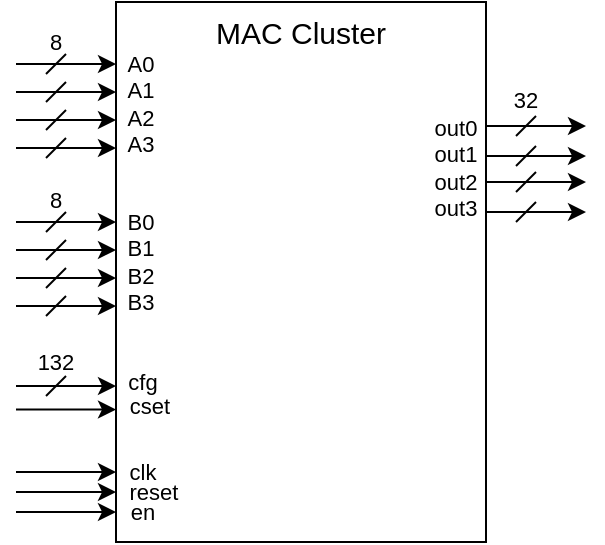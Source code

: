 <mxfile version="13.7.9" type="device" pages="8"><diagram id="mBp3oCWLcfjIZ5W3w2Ld" name="basic-block-diagram"><mxGraphModel dx="527" dy="478" grid="1" gridSize="10" guides="1" tooltips="1" connect="1" arrows="1" fold="1" page="1" pageScale="1" pageWidth="850" pageHeight="1100" math="0" shadow="0"><root><mxCell id="OKcLJGdjnt232m28i496-0"/><mxCell id="OKcLJGdjnt232m28i496-1" parent="OKcLJGdjnt232m28i496-0"/><mxCell id="SM_U_7WuiTMPKVoLEPX9-1" value="MAC Cluster" style="rounded=0;whiteSpace=wrap;html=1;verticalAlign=top;fontSize=15;" parent="OKcLJGdjnt232m28i496-1" vertex="1"><mxGeometry x="275" y="160" width="185" height="270" as="geometry"/></mxCell><mxCell id="ks_5A5-5Tp3jvqFx6qWx-0" value="clk" style="text;html=1;strokeColor=none;fillColor=none;align=center;verticalAlign=middle;whiteSpace=wrap;rounded=0;fontSize=11;" parent="OKcLJGdjnt232m28i496-1" vertex="1"><mxGeometry x="277" y="385" width="23" height="20" as="geometry"/></mxCell><mxCell id="ks_5A5-5Tp3jvqFx6qWx-1" value="reset" style="text;html=1;strokeColor=none;fillColor=none;align=center;verticalAlign=middle;whiteSpace=wrap;rounded=0;fontSize=11;" parent="OKcLJGdjnt232m28i496-1" vertex="1"><mxGeometry x="278" y="395" width="32" height="20" as="geometry"/></mxCell><mxCell id="ks_5A5-5Tp3jvqFx6qWx-2" value="en" style="text;html=1;strokeColor=none;fillColor=none;align=center;verticalAlign=middle;whiteSpace=wrap;rounded=0;fontSize=11;" parent="OKcLJGdjnt232m28i496-1" vertex="1"><mxGeometry x="277" y="405" width="23" height="20" as="geometry"/></mxCell><mxCell id="ks_5A5-5Tp3jvqFx6qWx-6" value="cset" style="text;html=1;strokeColor=none;fillColor=none;align=center;verticalAlign=middle;whiteSpace=wrap;rounded=0;fontSize=11;" parent="OKcLJGdjnt232m28i496-1" vertex="1"><mxGeometry x="277" y="352" width="30" height="20" as="geometry"/></mxCell><mxCell id="xxynxd1xQGGiDMkx9WOP-0" value="A0&lt;br style=&quot;font-size: 11px;&quot;&gt;A1&lt;br style=&quot;font-size: 11px;&quot;&gt;A2&lt;br style=&quot;font-size: 11px;&quot;&gt;A3" style="text;strokeColor=none;fillColor=none;align=center;verticalAlign=middle;whiteSpace=wrap;rounded=0;spacing=0;spacingTop=0;fontSize=11;html=1;" parent="OKcLJGdjnt232m28i496-1" vertex="1"><mxGeometry x="275" y="191" width="25" height="40" as="geometry"/></mxCell><mxCell id="In_sUp3PJEllp1xNc1Bi-0" value="B0&lt;br style=&quot;font-size: 11px;&quot;&gt;B1&lt;br style=&quot;font-size: 11px;&quot;&gt;B2&lt;br style=&quot;font-size: 11px;&quot;&gt;B3" style="text;strokeColor=none;fillColor=none;align=center;verticalAlign=middle;whiteSpace=wrap;rounded=0;spacing=0;spacingTop=0;fontSize=11;html=1;" vertex="1" parent="OKcLJGdjnt232m28i496-1"><mxGeometry x="275" y="270" width="25" height="40" as="geometry"/></mxCell><mxCell id="In_sUp3PJEllp1xNc1Bi-1" value="out0&lt;br style=&quot;font-size: 11px;&quot;&gt;out1&lt;br style=&quot;font-size: 11px;&quot;&gt;out2&lt;br style=&quot;font-size: 11px;&quot;&gt;out3" style="text;strokeColor=none;fillColor=none;align=center;verticalAlign=middle;whiteSpace=wrap;rounded=0;spacing=0;spacingTop=0;fontSize=11;html=1;" vertex="1" parent="OKcLJGdjnt232m28i496-1"><mxGeometry x="430" y="223" width="30" height="40" as="geometry"/></mxCell><mxCell id="In_sUp3PJEllp1xNc1Bi-2" value="cfg" style="text;html=1;strokeColor=none;fillColor=none;align=center;verticalAlign=middle;whiteSpace=wrap;rounded=0;fontSize=11;" vertex="1" parent="OKcLJGdjnt232m28i496-1"><mxGeometry x="277" y="340" width="23" height="20" as="geometry"/></mxCell><mxCell id="kGIBB1GRKhG10V_LhWwx-0" value="" style="endArrow=classic;html=1;fontSize=11;" edge="1" parent="OKcLJGdjnt232m28i496-1"><mxGeometry width="50" height="50" relative="1" as="geometry"><mxPoint x="225" y="191" as="sourcePoint"/><mxPoint x="275" y="191" as="targetPoint"/></mxGeometry></mxCell><mxCell id="kGIBB1GRKhG10V_LhWwx-1" value="" style="endArrow=none;html=1;fontSize=11;" edge="1" parent="OKcLJGdjnt232m28i496-1"><mxGeometry width="50" height="50" relative="1" as="geometry"><mxPoint x="240" y="196" as="sourcePoint"/><mxPoint x="250" y="186" as="targetPoint"/></mxGeometry></mxCell><mxCell id="kGIBB1GRKhG10V_LhWwx-2" value="8" style="text;html=1;strokeColor=none;fillColor=none;align=center;verticalAlign=middle;whiteSpace=wrap;rounded=0;fontSize=11;" vertex="1" parent="OKcLJGdjnt232m28i496-1"><mxGeometry x="225" y="170" width="40" height="20" as="geometry"/></mxCell><mxCell id="kGIBB1GRKhG10V_LhWwx-3" value="" style="endArrow=classic;html=1;fontSize=11;" edge="1" parent="OKcLJGdjnt232m28i496-1"><mxGeometry width="50" height="50" relative="1" as="geometry"><mxPoint x="225" y="205" as="sourcePoint"/><mxPoint x="275" y="205" as="targetPoint"/></mxGeometry></mxCell><mxCell id="kGIBB1GRKhG10V_LhWwx-4" value="" style="endArrow=none;html=1;fontSize=11;" edge="1" parent="OKcLJGdjnt232m28i496-1"><mxGeometry width="50" height="50" relative="1" as="geometry"><mxPoint x="240" y="210" as="sourcePoint"/><mxPoint x="250" y="200" as="targetPoint"/></mxGeometry></mxCell><mxCell id="kGIBB1GRKhG10V_LhWwx-5" value="" style="endArrow=classic;html=1;fontSize=11;" edge="1" parent="OKcLJGdjnt232m28i496-1"><mxGeometry width="50" height="50" relative="1" as="geometry"><mxPoint x="225" y="219" as="sourcePoint"/><mxPoint x="275" y="219" as="targetPoint"/></mxGeometry></mxCell><mxCell id="kGIBB1GRKhG10V_LhWwx-6" value="" style="endArrow=none;html=1;fontSize=11;" edge="1" parent="OKcLJGdjnt232m28i496-1"><mxGeometry width="50" height="50" relative="1" as="geometry"><mxPoint x="240" y="224" as="sourcePoint"/><mxPoint x="250" y="214" as="targetPoint"/></mxGeometry></mxCell><mxCell id="kGIBB1GRKhG10V_LhWwx-7" value="" style="endArrow=classic;html=1;fontSize=11;" edge="1" parent="OKcLJGdjnt232m28i496-1"><mxGeometry width="50" height="50" relative="1" as="geometry"><mxPoint x="225" y="233" as="sourcePoint"/><mxPoint x="275" y="233" as="targetPoint"/></mxGeometry></mxCell><mxCell id="kGIBB1GRKhG10V_LhWwx-8" value="" style="endArrow=none;html=1;fontSize=11;" edge="1" parent="OKcLJGdjnt232m28i496-1"><mxGeometry width="50" height="50" relative="1" as="geometry"><mxPoint x="240" y="238" as="sourcePoint"/><mxPoint x="250" y="228" as="targetPoint"/></mxGeometry></mxCell><mxCell id="kGIBB1GRKhG10V_LhWwx-9" value="" style="endArrow=classic;html=1;fontSize=11;" edge="1" parent="OKcLJGdjnt232m28i496-1"><mxGeometry width="50" height="50" relative="1" as="geometry"><mxPoint x="225" y="270" as="sourcePoint"/><mxPoint x="275" y="270" as="targetPoint"/></mxGeometry></mxCell><mxCell id="kGIBB1GRKhG10V_LhWwx-10" value="" style="endArrow=none;html=1;fontSize=11;" edge="1" parent="OKcLJGdjnt232m28i496-1"><mxGeometry width="50" height="50" relative="1" as="geometry"><mxPoint x="240" y="275" as="sourcePoint"/><mxPoint x="250" y="265" as="targetPoint"/></mxGeometry></mxCell><mxCell id="kGIBB1GRKhG10V_LhWwx-11" value="8" style="text;html=1;strokeColor=none;fillColor=none;align=center;verticalAlign=middle;whiteSpace=wrap;rounded=0;fontSize=11;" vertex="1" parent="OKcLJGdjnt232m28i496-1"><mxGeometry x="225" y="249" width="40" height="20" as="geometry"/></mxCell><mxCell id="kGIBB1GRKhG10V_LhWwx-12" value="" style="endArrow=classic;html=1;fontSize=11;" edge="1" parent="OKcLJGdjnt232m28i496-1"><mxGeometry width="50" height="50" relative="1" as="geometry"><mxPoint x="225" y="284" as="sourcePoint"/><mxPoint x="275" y="284" as="targetPoint"/></mxGeometry></mxCell><mxCell id="kGIBB1GRKhG10V_LhWwx-13" value="" style="endArrow=none;html=1;fontSize=11;" edge="1" parent="OKcLJGdjnt232m28i496-1"><mxGeometry width="50" height="50" relative="1" as="geometry"><mxPoint x="240" y="289" as="sourcePoint"/><mxPoint x="250" y="279" as="targetPoint"/></mxGeometry></mxCell><mxCell id="kGIBB1GRKhG10V_LhWwx-14" value="" style="endArrow=classic;html=1;fontSize=11;" edge="1" parent="OKcLJGdjnt232m28i496-1"><mxGeometry width="50" height="50" relative="1" as="geometry"><mxPoint x="225" y="298" as="sourcePoint"/><mxPoint x="275" y="298" as="targetPoint"/></mxGeometry></mxCell><mxCell id="kGIBB1GRKhG10V_LhWwx-15" value="" style="endArrow=none;html=1;fontSize=11;" edge="1" parent="OKcLJGdjnt232m28i496-1"><mxGeometry width="50" height="50" relative="1" as="geometry"><mxPoint x="240" y="303" as="sourcePoint"/><mxPoint x="250" y="293" as="targetPoint"/></mxGeometry></mxCell><mxCell id="kGIBB1GRKhG10V_LhWwx-16" value="" style="endArrow=classic;html=1;fontSize=11;" edge="1" parent="OKcLJGdjnt232m28i496-1"><mxGeometry width="50" height="50" relative="1" as="geometry"><mxPoint x="225" y="312" as="sourcePoint"/><mxPoint x="275" y="312" as="targetPoint"/></mxGeometry></mxCell><mxCell id="kGIBB1GRKhG10V_LhWwx-17" value="" style="endArrow=none;html=1;fontSize=11;" edge="1" parent="OKcLJGdjnt232m28i496-1"><mxGeometry width="50" height="50" relative="1" as="geometry"><mxPoint x="240" y="317" as="sourcePoint"/><mxPoint x="250" y="307" as="targetPoint"/></mxGeometry></mxCell><mxCell id="kGIBB1GRKhG10V_LhWwx-18" value="" style="endArrow=classic;html=1;fontSize=11;" edge="1" parent="OKcLJGdjnt232m28i496-1"><mxGeometry width="50" height="50" relative="1" as="geometry"><mxPoint x="225" y="352" as="sourcePoint"/><mxPoint x="275" y="352" as="targetPoint"/></mxGeometry></mxCell><mxCell id="kGIBB1GRKhG10V_LhWwx-19" value="" style="endArrow=none;html=1;fontSize=11;" edge="1" parent="OKcLJGdjnt232m28i496-1"><mxGeometry width="50" height="50" relative="1" as="geometry"><mxPoint x="240" y="357" as="sourcePoint"/><mxPoint x="250" y="347" as="targetPoint"/></mxGeometry></mxCell><mxCell id="kGIBB1GRKhG10V_LhWwx-20" value="" style="endArrow=classic;html=1;fontSize=11;" edge="1" parent="OKcLJGdjnt232m28i496-1"><mxGeometry width="50" height="50" relative="1" as="geometry"><mxPoint x="225" y="363.76" as="sourcePoint"/><mxPoint x="275" y="363.76" as="targetPoint"/></mxGeometry></mxCell><mxCell id="kGIBB1GRKhG10V_LhWwx-21" value="" style="endArrow=classic;html=1;fontSize=11;" edge="1" parent="OKcLJGdjnt232m28i496-1"><mxGeometry width="50" height="50" relative="1" as="geometry"><mxPoint x="225" y="395" as="sourcePoint"/><mxPoint x="275" y="395" as="targetPoint"/></mxGeometry></mxCell><mxCell id="kGIBB1GRKhG10V_LhWwx-22" value="" style="endArrow=classic;html=1;fontSize=11;" edge="1" parent="OKcLJGdjnt232m28i496-1"><mxGeometry width="50" height="50" relative="1" as="geometry"><mxPoint x="225" y="405" as="sourcePoint"/><mxPoint x="275" y="405" as="targetPoint"/></mxGeometry></mxCell><mxCell id="kGIBB1GRKhG10V_LhWwx-23" value="" style="endArrow=classic;html=1;fontSize=11;" edge="1" parent="OKcLJGdjnt232m28i496-1"><mxGeometry width="50" height="50" relative="1" as="geometry"><mxPoint x="225" y="415" as="sourcePoint"/><mxPoint x="275" y="415" as="targetPoint"/></mxGeometry></mxCell><mxCell id="kGIBB1GRKhG10V_LhWwx-24" value="" style="endArrow=classic;html=1;fontSize=11;" edge="1" parent="OKcLJGdjnt232m28i496-1"><mxGeometry width="50" height="50" relative="1" as="geometry"><mxPoint x="460" y="222" as="sourcePoint"/><mxPoint x="510" y="222" as="targetPoint"/></mxGeometry></mxCell><mxCell id="kGIBB1GRKhG10V_LhWwx-25" value="" style="endArrow=none;html=1;fontSize=11;" edge="1" parent="OKcLJGdjnt232m28i496-1"><mxGeometry width="50" height="50" relative="1" as="geometry"><mxPoint x="475" y="227" as="sourcePoint"/><mxPoint x="485" y="217" as="targetPoint"/></mxGeometry></mxCell><mxCell id="kGIBB1GRKhG10V_LhWwx-26" value="" style="endArrow=classic;html=1;fontSize=11;" edge="1" parent="OKcLJGdjnt232m28i496-1"><mxGeometry width="50" height="50" relative="1" as="geometry"><mxPoint x="460" y="237" as="sourcePoint"/><mxPoint x="510.0" y="237" as="targetPoint"/></mxGeometry></mxCell><mxCell id="kGIBB1GRKhG10V_LhWwx-27" value="" style="endArrow=none;html=1;fontSize=11;" edge="1" parent="OKcLJGdjnt232m28i496-1"><mxGeometry width="50" height="50" relative="1" as="geometry"><mxPoint x="475.0" y="242" as="sourcePoint"/><mxPoint x="485.0" y="232" as="targetPoint"/></mxGeometry></mxCell><mxCell id="kGIBB1GRKhG10V_LhWwx-28" value="" style="endArrow=classic;html=1;fontSize=11;" edge="1" parent="OKcLJGdjnt232m28i496-1"><mxGeometry width="50" height="50" relative="1" as="geometry"><mxPoint x="460" y="250" as="sourcePoint"/><mxPoint x="510.0" y="250" as="targetPoint"/></mxGeometry></mxCell><mxCell id="kGIBB1GRKhG10V_LhWwx-29" value="" style="endArrow=none;html=1;fontSize=11;" edge="1" parent="OKcLJGdjnt232m28i496-1"><mxGeometry width="50" height="50" relative="1" as="geometry"><mxPoint x="475.0" y="255" as="sourcePoint"/><mxPoint x="485.0" y="245" as="targetPoint"/></mxGeometry></mxCell><mxCell id="kGIBB1GRKhG10V_LhWwx-30" value="" style="endArrow=classic;html=1;fontSize=11;" edge="1" parent="OKcLJGdjnt232m28i496-1"><mxGeometry width="50" height="50" relative="1" as="geometry"><mxPoint x="460" y="265" as="sourcePoint"/><mxPoint x="510.0" y="265" as="targetPoint"/></mxGeometry></mxCell><mxCell id="kGIBB1GRKhG10V_LhWwx-31" value="" style="endArrow=none;html=1;fontSize=11;" edge="1" parent="OKcLJGdjnt232m28i496-1"><mxGeometry width="50" height="50" relative="1" as="geometry"><mxPoint x="475.0" y="270" as="sourcePoint"/><mxPoint x="485.0" y="260" as="targetPoint"/></mxGeometry></mxCell><mxCell id="kGIBB1GRKhG10V_LhWwx-32" value="32" style="text;html=1;strokeColor=none;fillColor=none;align=center;verticalAlign=middle;whiteSpace=wrap;rounded=0;fontSize=11;" vertex="1" parent="OKcLJGdjnt232m28i496-1"><mxGeometry x="460" y="199" width="40" height="20" as="geometry"/></mxCell><mxCell id="kGIBB1GRKhG10V_LhWwx-33" value="132" style="text;html=1;strokeColor=none;fillColor=none;align=center;verticalAlign=middle;whiteSpace=wrap;rounded=0;fontSize=11;" vertex="1" parent="OKcLJGdjnt232m28i496-1"><mxGeometry x="225" y="330" width="40" height="20" as="geometry"/></mxCell></root></mxGraphModel></diagram><diagram id="vQobRMdUN9sarUjiLc-n" name="cluster-design"><mxGraphModel dx="763" dy="692" grid="1" gridSize="10" guides="1" tooltips="1" connect="1" arrows="1" fold="1" page="1" pageScale="1" pageWidth="850" pageHeight="1100" math="0" shadow="0"><root><mxCell id="0"/><mxCell id="1" parent="0"/><mxCell id="xvn_KSQsIEKUEg_VYwFn-40" value="" style="endArrow=classic;html=1;" parent="1" target="xvn_KSQsIEKUEg_VYwFn-41" edge="1"><mxGeometry width="50" height="50" relative="1" as="geometry"><mxPoint x="355" y="785.25" as="sourcePoint"/><mxPoint x="415" y="785.25" as="targetPoint"/></mxGeometry></mxCell><mxCell id="xvn_KSQsIEKUEg_VYwFn-41" value="Interconnect&amp;nbsp;" style="text;html=1;strokeColor=none;fillColor=none;align=center;verticalAlign=middle;whiteSpace=wrap;rounded=0;" parent="1" vertex="1"><mxGeometry x="395" y="775.25" width="100" height="20" as="geometry"/></mxCell><mxCell id="xvn_KSQsIEKUEg_VYwFn-43" value="" style="endArrow=classic;html=1;dashed=1;" parent="1" target="xvn_KSQsIEKUEg_VYwFn-44" edge="1"><mxGeometry width="50" height="50" relative="1" as="geometry"><mxPoint x="355" y="805.25" as="sourcePoint"/><mxPoint x="415" y="805.25" as="targetPoint"/></mxGeometry></mxCell><mxCell id="xvn_KSQsIEKUEg_VYwFn-44" value="Internal" style="text;html=1;strokeColor=none;fillColor=none;align=center;verticalAlign=middle;whiteSpace=wrap;rounded=0;" parent="1" vertex="1"><mxGeometry x="395" y="795.25" width="100" height="20" as="geometry"/></mxCell><mxCell id="niPV-kNmJ_hIsbbJ9wL8-1" value="Mult Negator Block" style="rounded=0;whiteSpace=wrap;html=1;" vertex="1" parent="1"><mxGeometry x="210" y="310.5" width="50" height="440" as="geometry"/></mxCell><mxCell id="niPV-kNmJ_hIsbbJ9wL8-2" value="Acc Negator Block" style="rounded=0;whiteSpace=wrap;html=1;" vertex="1" parent="1"><mxGeometry x="480" y="310.5" width="50" height="440" as="geometry"/></mxCell><mxCell id="niPV-kNmJ_hIsbbJ9wL8-3" value="Accumulator" style="rounded=0;whiteSpace=wrap;html=1;" vertex="1" parent="1"><mxGeometry x="560" y="310.5" width="80" height="440" as="geometry"/></mxCell><mxCell id="niPV-kNmJ_hIsbbJ9wL8-4" value="Mult 0" style="whiteSpace=wrap;html=1;aspect=fixed;" vertex="1" parent="1"><mxGeometry x="290" y="310.5" width="80" height="80" as="geometry"/></mxCell><mxCell id="niPV-kNmJ_hIsbbJ9wL8-5" value="Mult 1" style="whiteSpace=wrap;html=1;aspect=fixed;" vertex="1" parent="1"><mxGeometry x="290" y="430.5" width="80" height="80" as="geometry"/></mxCell><mxCell id="niPV-kNmJ_hIsbbJ9wL8-6" value="Mult 2" style="whiteSpace=wrap;html=1;aspect=fixed;" vertex="1" parent="1"><mxGeometry x="290" y="550.5" width="80" height="80" as="geometry"/></mxCell><mxCell id="niPV-kNmJ_hIsbbJ9wL8-7" value="Mult 3" style="whiteSpace=wrap;html=1;aspect=fixed;" vertex="1" parent="1"><mxGeometry x="290" y="670.5" width="80" height="80" as="geometry"/></mxCell><mxCell id="niPV-kNmJ_hIsbbJ9wL8-8" value="Combine" style="rounded=0;whiteSpace=wrap;html=1;" vertex="1" parent="1"><mxGeometry x="400" y="310" width="50" height="440" as="geometry"/></mxCell><mxCell id="vOSVOrsLo7qKAA2xalRX-1" value="A0&lt;br style=&quot;font-size: 11px;&quot;&gt;A1&lt;br style=&quot;font-size: 11px;&quot;&gt;A2&lt;br style=&quot;font-size: 11px;&quot;&gt;A3" style="text;strokeColor=none;fillColor=none;align=center;verticalAlign=middle;whiteSpace=wrap;rounded=0;spacing=0;spacingTop=0;fontSize=11;html=1;" vertex="1" parent="1"><mxGeometry x="210" y="383" width="25" height="40" as="geometry"/></mxCell><mxCell id="vOSVOrsLo7qKAA2xalRX-2" value="B0&lt;br style=&quot;font-size: 11px&quot;&gt;B1&lt;br style=&quot;font-size: 11px&quot;&gt;B2&lt;br style=&quot;font-size: 11px&quot;&gt;B3" style="text;strokeColor=none;fillColor=none;align=center;verticalAlign=middle;whiteSpace=wrap;rounded=0;spacing=0;spacingTop=0;fontSize=11;html=1;" vertex="1" parent="1"><mxGeometry x="210" y="617.25" width="25" height="40" as="geometry"/></mxCell><mxCell id="TvUM06F0q7VOrIBUMn3S-2" value="A0`&lt;br style=&quot;font-size: 8px&quot;&gt;A1`&lt;br style=&quot;font-size: 8px&quot;&gt;A2`&lt;br style=&quot;font-size: 8px&quot;&gt;A3`&lt;br style=&quot;font-size: 8px&quot;&gt;B0`" style="text;strokeColor=none;fillColor=none;align=center;verticalAlign=middle;whiteSpace=wrap;rounded=0;spacing=0;spacingTop=0;fontSize=8;html=1;" vertex="1" parent="1"><mxGeometry x="290" y="330.5" width="20" height="40" as="geometry"/></mxCell><mxCell id="TvUM06F0q7VOrIBUMn3S-3" value="A0`&lt;br style=&quot;font-size: 8px&quot;&gt;A1`&lt;br style=&quot;font-size: 8px&quot;&gt;A2`&lt;br style=&quot;font-size: 8px&quot;&gt;A3`&lt;br style=&quot;font-size: 8px&quot;&gt;B1`" style="text;strokeColor=none;fillColor=none;align=center;verticalAlign=middle;whiteSpace=wrap;rounded=0;spacing=0;spacingTop=0;fontSize=8;html=1;" vertex="1" parent="1"><mxGeometry x="290" y="450.5" width="20" height="40" as="geometry"/></mxCell><mxCell id="TvUM06F0q7VOrIBUMn3S-4" value="A0`&lt;br style=&quot;font-size: 8px&quot;&gt;A1`&lt;br style=&quot;font-size: 8px&quot;&gt;A2`&lt;br style=&quot;font-size: 8px&quot;&gt;A3`&lt;br style=&quot;font-size: 8px&quot;&gt;B2`" style="text;strokeColor=none;fillColor=none;align=center;verticalAlign=middle;whiteSpace=wrap;rounded=0;spacing=0;spacingTop=0;fontSize=8;html=1;" vertex="1" parent="1"><mxGeometry x="290" y="570.5" width="20" height="40" as="geometry"/></mxCell><mxCell id="TvUM06F0q7VOrIBUMn3S-5" value="A0`&lt;br style=&quot;font-size: 8px&quot;&gt;A1`&lt;br style=&quot;font-size: 8px&quot;&gt;A2`&lt;br style=&quot;font-size: 8px&quot;&gt;A3`&lt;br style=&quot;font-size: 8px&quot;&gt;B3`" style="text;strokeColor=none;fillColor=none;align=center;verticalAlign=middle;whiteSpace=wrap;rounded=0;spacing=0;spacingTop=0;fontSize=8;html=1;" vertex="1" parent="1"><mxGeometry x="290" y="690.5" width="20" height="40" as="geometry"/></mxCell><mxCell id="TvUM06F0q7VOrIBUMn3S-6" value="C0`" style="text;strokeColor=none;fillColor=none;align=center;verticalAlign=middle;whiteSpace=wrap;rounded=0;spacing=0;spacingTop=0;fontSize=8;html=1;" vertex="1" parent="1"><mxGeometry x="350" y="330.5" width="20" height="40" as="geometry"/></mxCell><mxCell id="TvUM06F0q7VOrIBUMn3S-7" value="C1`" style="text;strokeColor=none;fillColor=none;align=center;verticalAlign=middle;whiteSpace=wrap;rounded=0;spacing=0;spacingTop=0;fontSize=8;html=1;" vertex="1" parent="1"><mxGeometry x="350" y="450.5" width="20" height="40" as="geometry"/></mxCell><mxCell id="TvUM06F0q7VOrIBUMn3S-8" value="C2`" style="text;strokeColor=none;fillColor=none;align=center;verticalAlign=middle;whiteSpace=wrap;rounded=0;spacing=0;spacingTop=0;fontSize=8;html=1;" vertex="1" parent="1"><mxGeometry x="350" y="570.5" width="20" height="40" as="geometry"/></mxCell><mxCell id="TvUM06F0q7VOrIBUMn3S-9" value="C3`" style="text;strokeColor=none;fillColor=none;align=center;verticalAlign=middle;whiteSpace=wrap;rounded=0;spacing=0;spacingTop=0;fontSize=8;html=1;" vertex="1" parent="1"><mxGeometry x="350" y="690.5" width="20" height="40" as="geometry"/></mxCell><mxCell id="TvUM06F0q7VOrIBUMn3S-10" value="C3`" style="text;strokeColor=none;fillColor=none;align=center;verticalAlign=middle;whiteSpace=wrap;rounded=0;spacing=0;spacingTop=0;fontSize=8;html=1;" vertex="1" parent="1"><mxGeometry x="400" y="690" width="20" height="40" as="geometry"/></mxCell><mxCell id="TvUM06F0q7VOrIBUMn3S-11" value="C2`" style="text;strokeColor=none;fillColor=none;align=center;verticalAlign=middle;whiteSpace=wrap;rounded=0;spacing=0;spacingTop=0;fontSize=8;html=1;" vertex="1" parent="1"><mxGeometry x="400" y="570" width="20" height="40" as="geometry"/></mxCell><mxCell id="TvUM06F0q7VOrIBUMn3S-12" value="C1`" style="text;strokeColor=none;fillColor=none;align=center;verticalAlign=middle;whiteSpace=wrap;rounded=0;spacing=0;spacingTop=0;fontSize=8;html=1;" vertex="1" parent="1"><mxGeometry x="400" y="450" width="20" height="40" as="geometry"/></mxCell><mxCell id="TvUM06F0q7VOrIBUMn3S-13" value="C0`" style="text;strokeColor=none;fillColor=none;align=center;verticalAlign=middle;whiteSpace=wrap;rounded=0;spacing=0;spacingTop=0;fontSize=8;html=1;" vertex="1" parent="1"><mxGeometry x="400" y="330" width="20" height="40" as="geometry"/></mxCell><mxCell id="TvUM06F0q7VOrIBUMn3S-14" value="mout3`" style="text;strokeColor=none;fillColor=none;align=center;verticalAlign=middle;whiteSpace=wrap;rounded=0;spacing=0;spacingTop=0;fontSize=8;html=1;" vertex="1" parent="1"><mxGeometry x="425" y="690" width="25" height="40" as="geometry"/></mxCell><mxCell id="TvUM06F0q7VOrIBUMn3S-15" value="mout2`" style="text;strokeColor=none;fillColor=none;align=center;verticalAlign=middle;whiteSpace=wrap;rounded=0;spacing=0;spacingTop=0;fontSize=8;html=1;" vertex="1" parent="1"><mxGeometry x="425" y="570" width="25" height="40" as="geometry"/></mxCell><mxCell id="TvUM06F0q7VOrIBUMn3S-16" value="mout1`" style="text;strokeColor=none;fillColor=none;align=center;verticalAlign=middle;whiteSpace=wrap;rounded=0;spacing=0;spacingTop=0;fontSize=8;html=1;" vertex="1" parent="1"><mxGeometry x="425" y="450" width="25" height="40" as="geometry"/></mxCell><mxCell id="TvUM06F0q7VOrIBUMn3S-17" value="mout0`" style="text;strokeColor=none;fillColor=none;align=center;verticalAlign=middle;whiteSpace=wrap;rounded=0;spacing=0;spacingTop=0;fontSize=8;html=1;" vertex="1" parent="1"><mxGeometry x="425" y="330" width="25" height="40" as="geometry"/></mxCell><mxCell id="TvUM06F0q7VOrIBUMn3S-18" value="mout0`" style="text;strokeColor=none;fillColor=none;align=center;verticalAlign=middle;whiteSpace=wrap;rounded=0;spacing=0;spacingTop=0;fontSize=8;html=1;" vertex="1" parent="1"><mxGeometry x="480" y="330" width="25" height="40" as="geometry"/></mxCell><mxCell id="TvUM06F0q7VOrIBUMn3S-19" value="mout1`" style="text;strokeColor=none;fillColor=none;align=center;verticalAlign=middle;whiteSpace=wrap;rounded=0;spacing=0;spacingTop=0;fontSize=8;html=1;" vertex="1" parent="1"><mxGeometry x="480" y="450" width="25" height="40" as="geometry"/></mxCell><mxCell id="TvUM06F0q7VOrIBUMn3S-20" value="mout2`" style="text;strokeColor=none;fillColor=none;align=center;verticalAlign=middle;whiteSpace=wrap;rounded=0;spacing=0;spacingTop=0;fontSize=8;html=1;" vertex="1" parent="1"><mxGeometry x="480" y="570" width="25" height="40" as="geometry"/></mxCell><mxCell id="TvUM06F0q7VOrIBUMn3S-21" value="mout3`" style="text;strokeColor=none;fillColor=none;align=center;verticalAlign=middle;whiteSpace=wrap;rounded=0;spacing=0;spacingTop=0;fontSize=8;html=1;" vertex="1" parent="1"><mxGeometry x="480" y="690" width="25" height="40" as="geometry"/></mxCell><mxCell id="TvUM06F0q7VOrIBUMn3S-22" value="mout0" style="text;strokeColor=none;fillColor=none;align=center;verticalAlign=middle;whiteSpace=wrap;rounded=0;spacing=0;spacingTop=0;fontSize=8;html=1;" vertex="1" parent="1"><mxGeometry x="505" y="329.5" width="25" height="40" as="geometry"/></mxCell><mxCell id="TvUM06F0q7VOrIBUMn3S-23" value="mout1" style="text;strokeColor=none;fillColor=none;align=center;verticalAlign=middle;whiteSpace=wrap;rounded=0;spacing=0;spacingTop=0;fontSize=8;html=1;" vertex="1" parent="1"><mxGeometry x="505" y="449.5" width="25" height="40" as="geometry"/></mxCell><mxCell id="TvUM06F0q7VOrIBUMn3S-24" value="mout2" style="text;strokeColor=none;fillColor=none;align=center;verticalAlign=middle;whiteSpace=wrap;rounded=0;spacing=0;spacingTop=0;fontSize=8;html=1;" vertex="1" parent="1"><mxGeometry x="505" y="569.5" width="25" height="40" as="geometry"/></mxCell><mxCell id="TvUM06F0q7VOrIBUMn3S-25" value="mout3" style="text;strokeColor=none;fillColor=none;align=center;verticalAlign=middle;whiteSpace=wrap;rounded=0;spacing=0;spacingTop=0;fontSize=8;html=1;" vertex="1" parent="1"><mxGeometry x="505" y="689.5" width="25" height="40" as="geometry"/></mxCell><mxCell id="TvUM06F0q7VOrIBUMn3S-27" value="mout3" style="text;strokeColor=none;fillColor=none;align=center;verticalAlign=middle;whiteSpace=wrap;rounded=0;spacing=0;spacingTop=0;fontSize=8;html=1;" vertex="1" parent="1"><mxGeometry x="560" y="690" width="25" height="40" as="geometry"/></mxCell><mxCell id="TvUM06F0q7VOrIBUMn3S-28" value="mout2" style="text;strokeColor=none;fillColor=none;align=center;verticalAlign=middle;whiteSpace=wrap;rounded=0;spacing=0;spacingTop=0;fontSize=8;html=1;" vertex="1" parent="1"><mxGeometry x="560" y="570" width="25" height="40" as="geometry"/></mxCell><mxCell id="TvUM06F0q7VOrIBUMn3S-29" value="mout1" style="text;strokeColor=none;fillColor=none;align=center;verticalAlign=middle;whiteSpace=wrap;rounded=0;spacing=0;spacingTop=0;fontSize=8;html=1;" vertex="1" parent="1"><mxGeometry x="560" y="450" width="25" height="40" as="geometry"/></mxCell><mxCell id="TvUM06F0q7VOrIBUMn3S-30" value="mout0" style="text;strokeColor=none;fillColor=none;align=center;verticalAlign=middle;whiteSpace=wrap;rounded=0;spacing=0;spacingTop=0;fontSize=8;html=1;" vertex="1" parent="1"><mxGeometry x="560" y="330" width="25" height="40" as="geometry"/></mxCell><mxCell id="TvUM06F0q7VOrIBUMn3S-31" value="out3" style="text;strokeColor=none;fillColor=none;align=center;verticalAlign=middle;whiteSpace=wrap;rounded=0;spacing=0;spacingTop=0;fontSize=11;html=1;" vertex="1" parent="1"><mxGeometry x="615" y="690.5" width="25" height="40" as="geometry"/></mxCell><mxCell id="TvUM06F0q7VOrIBUMn3S-32" value="out2" style="text;strokeColor=none;fillColor=none;align=center;verticalAlign=middle;whiteSpace=wrap;rounded=0;spacing=0;spacingTop=0;fontSize=11;html=1;" vertex="1" parent="1"><mxGeometry x="615" y="570.5" width="25" height="40" as="geometry"/></mxCell><mxCell id="TvUM06F0q7VOrIBUMn3S-33" value="out1" style="text;strokeColor=none;fillColor=none;align=center;verticalAlign=middle;whiteSpace=wrap;rounded=0;spacing=0;spacingTop=0;fontSize=11;html=1;" vertex="1" parent="1"><mxGeometry x="615" y="450.5" width="25" height="40" as="geometry"/></mxCell><mxCell id="TvUM06F0q7VOrIBUMn3S-34" value="out0" style="text;strokeColor=none;fillColor=none;align=center;verticalAlign=middle;whiteSpace=wrap;rounded=0;spacing=0;spacingTop=0;fontSize=11;html=1;" vertex="1" parent="1"><mxGeometry x="615" y="330.5" width="25" height="40" as="geometry"/></mxCell><mxCell id="t9T5Qg6mqfeHLySpc5v3-1" value="" style="endArrow=classic;html=1;fontSize=11;" edge="1" parent="1"><mxGeometry width="50" height="50" relative="1" as="geometry"><mxPoint x="160" y="384" as="sourcePoint"/><mxPoint x="210" y="384" as="targetPoint"/></mxGeometry></mxCell><mxCell id="t9T5Qg6mqfeHLySpc5v3-2" value="" style="endArrow=none;html=1;fontSize=11;" edge="1" parent="1"><mxGeometry width="50" height="50" relative="1" as="geometry"><mxPoint x="175" y="389" as="sourcePoint"/><mxPoint x="185" y="379" as="targetPoint"/></mxGeometry></mxCell><mxCell id="t9T5Qg6mqfeHLySpc5v3-3" value="8" style="text;html=1;strokeColor=none;fillColor=none;align=center;verticalAlign=middle;whiteSpace=wrap;rounded=0;fontSize=11;" vertex="1" parent="1"><mxGeometry x="160" y="363" width="40" height="20" as="geometry"/></mxCell><mxCell id="t9T5Qg6mqfeHLySpc5v3-4" value="" style="endArrow=classic;html=1;fontSize=11;" edge="1" parent="1"><mxGeometry width="50" height="50" relative="1" as="geometry"><mxPoint x="160" y="398" as="sourcePoint"/><mxPoint x="210" y="398" as="targetPoint"/></mxGeometry></mxCell><mxCell id="t9T5Qg6mqfeHLySpc5v3-5" value="" style="endArrow=none;html=1;fontSize=11;" edge="1" parent="1"><mxGeometry width="50" height="50" relative="1" as="geometry"><mxPoint x="175" y="403" as="sourcePoint"/><mxPoint x="185" y="393" as="targetPoint"/></mxGeometry></mxCell><mxCell id="t9T5Qg6mqfeHLySpc5v3-6" value="" style="endArrow=classic;html=1;fontSize=11;" edge="1" parent="1"><mxGeometry width="50" height="50" relative="1" as="geometry"><mxPoint x="160" y="412" as="sourcePoint"/><mxPoint x="210" y="412" as="targetPoint"/></mxGeometry></mxCell><mxCell id="t9T5Qg6mqfeHLySpc5v3-7" value="" style="endArrow=none;html=1;fontSize=11;" edge="1" parent="1"><mxGeometry width="50" height="50" relative="1" as="geometry"><mxPoint x="175" y="417" as="sourcePoint"/><mxPoint x="185" y="407" as="targetPoint"/></mxGeometry></mxCell><mxCell id="t9T5Qg6mqfeHLySpc5v3-8" value="" style="endArrow=classic;html=1;fontSize=11;" edge="1" parent="1"><mxGeometry width="50" height="50" relative="1" as="geometry"><mxPoint x="160" y="426" as="sourcePoint"/><mxPoint x="210" y="426" as="targetPoint"/></mxGeometry></mxCell><mxCell id="t9T5Qg6mqfeHLySpc5v3-9" value="" style="endArrow=none;html=1;fontSize=11;" edge="1" parent="1"><mxGeometry width="50" height="50" relative="1" as="geometry"><mxPoint x="175" y="431" as="sourcePoint"/><mxPoint x="185" y="421" as="targetPoint"/></mxGeometry></mxCell><mxCell id="t9T5Qg6mqfeHLySpc5v3-10" value="" style="endArrow=classic;html=1;fontSize=11;" edge="1" parent="1"><mxGeometry width="50" height="50" relative="1" as="geometry"><mxPoint x="160" y="616.25" as="sourcePoint"/><mxPoint x="210" y="616.25" as="targetPoint"/></mxGeometry></mxCell><mxCell id="t9T5Qg6mqfeHLySpc5v3-11" value="" style="endArrow=none;html=1;fontSize=11;" edge="1" parent="1"><mxGeometry width="50" height="50" relative="1" as="geometry"><mxPoint x="175" y="621.25" as="sourcePoint"/><mxPoint x="185" y="611.25" as="targetPoint"/></mxGeometry></mxCell><mxCell id="t9T5Qg6mqfeHLySpc5v3-12" value="8" style="text;html=1;strokeColor=none;fillColor=none;align=center;verticalAlign=middle;whiteSpace=wrap;rounded=0;fontSize=11;" vertex="1" parent="1"><mxGeometry x="160" y="595.25" width="40" height="20" as="geometry"/></mxCell><mxCell id="t9T5Qg6mqfeHLySpc5v3-13" value="" style="endArrow=classic;html=1;fontSize=11;" edge="1" parent="1"><mxGeometry width="50" height="50" relative="1" as="geometry"><mxPoint x="160" y="630.25" as="sourcePoint"/><mxPoint x="210" y="630.25" as="targetPoint"/></mxGeometry></mxCell><mxCell id="t9T5Qg6mqfeHLySpc5v3-14" value="" style="endArrow=none;html=1;fontSize=11;" edge="1" parent="1"><mxGeometry width="50" height="50" relative="1" as="geometry"><mxPoint x="175" y="635.25" as="sourcePoint"/><mxPoint x="185" y="625.25" as="targetPoint"/></mxGeometry></mxCell><mxCell id="t9T5Qg6mqfeHLySpc5v3-15" value="" style="endArrow=classic;html=1;fontSize=11;" edge="1" parent="1"><mxGeometry width="50" height="50" relative="1" as="geometry"><mxPoint x="160" y="644.25" as="sourcePoint"/><mxPoint x="210" y="644.25" as="targetPoint"/></mxGeometry></mxCell><mxCell id="t9T5Qg6mqfeHLySpc5v3-16" value="" style="endArrow=none;html=1;fontSize=11;" edge="1" parent="1"><mxGeometry width="50" height="50" relative="1" as="geometry"><mxPoint x="175" y="649.25" as="sourcePoint"/><mxPoint x="185" y="639.25" as="targetPoint"/></mxGeometry></mxCell><mxCell id="t9T5Qg6mqfeHLySpc5v3-17" value="" style="endArrow=classic;html=1;fontSize=11;" edge="1" parent="1"><mxGeometry width="50" height="50" relative="1" as="geometry"><mxPoint x="160" y="658.25" as="sourcePoint"/><mxPoint x="210" y="658.25" as="targetPoint"/></mxGeometry></mxCell><mxCell id="t9T5Qg6mqfeHLySpc5v3-18" value="" style="endArrow=none;html=1;fontSize=11;" edge="1" parent="1"><mxGeometry width="50" height="50" relative="1" as="geometry"><mxPoint x="175" y="663.25" as="sourcePoint"/><mxPoint x="185" y="653.25" as="targetPoint"/></mxGeometry></mxCell><mxCell id="DZ9FvmKihRIK1iW6wvZ4-1" value="" style="endArrow=classic;html=1;fontSize=11;" edge="1" parent="1"><mxGeometry width="50" height="50" relative="1" as="geometry"><mxPoint x="640.0" y="350.25" as="sourcePoint"/><mxPoint x="690" y="350.25" as="targetPoint"/></mxGeometry></mxCell><mxCell id="DZ9FvmKihRIK1iW6wvZ4-2" value="" style="endArrow=none;html=1;fontSize=11;" edge="1" parent="1"><mxGeometry width="50" height="50" relative="1" as="geometry"><mxPoint x="655.0" y="355.25" as="sourcePoint"/><mxPoint x="665.0" y="345.25" as="targetPoint"/></mxGeometry></mxCell><mxCell id="DZ9FvmKihRIK1iW6wvZ4-3" value="32" style="text;html=1;strokeColor=none;fillColor=none;align=center;verticalAlign=middle;whiteSpace=wrap;rounded=0;fontSize=11;" vertex="1" parent="1"><mxGeometry x="640" y="327.25" width="40" height="20" as="geometry"/></mxCell><mxCell id="DZ9FvmKihRIK1iW6wvZ4-4" value="" style="endArrow=classic;html=1;fontSize=11;" edge="1" parent="1"><mxGeometry width="50" height="50" relative="1" as="geometry"><mxPoint x="640.0" y="470.25" as="sourcePoint"/><mxPoint x="690" y="470.25" as="targetPoint"/></mxGeometry></mxCell><mxCell id="DZ9FvmKihRIK1iW6wvZ4-5" value="" style="endArrow=none;html=1;fontSize=11;" edge="1" parent="1"><mxGeometry width="50" height="50" relative="1" as="geometry"><mxPoint x="655.0" y="475.25" as="sourcePoint"/><mxPoint x="665.0" y="465.25" as="targetPoint"/></mxGeometry></mxCell><mxCell id="DZ9FvmKihRIK1iW6wvZ4-6" value="32" style="text;html=1;strokeColor=none;fillColor=none;align=center;verticalAlign=middle;whiteSpace=wrap;rounded=0;fontSize=11;" vertex="1" parent="1"><mxGeometry x="640" y="447.25" width="40" height="20" as="geometry"/></mxCell><mxCell id="DZ9FvmKihRIK1iW6wvZ4-7" value="" style="endArrow=classic;html=1;fontSize=11;" edge="1" parent="1"><mxGeometry width="50" height="50" relative="1" as="geometry"><mxPoint x="640.0" y="590.25" as="sourcePoint"/><mxPoint x="690" y="590.25" as="targetPoint"/></mxGeometry></mxCell><mxCell id="DZ9FvmKihRIK1iW6wvZ4-8" value="" style="endArrow=none;html=1;fontSize=11;" edge="1" parent="1"><mxGeometry width="50" height="50" relative="1" as="geometry"><mxPoint x="655.0" y="595.25" as="sourcePoint"/><mxPoint x="665.0" y="585.25" as="targetPoint"/></mxGeometry></mxCell><mxCell id="DZ9FvmKihRIK1iW6wvZ4-9" value="32" style="text;html=1;strokeColor=none;fillColor=none;align=center;verticalAlign=middle;whiteSpace=wrap;rounded=0;fontSize=11;" vertex="1" parent="1"><mxGeometry x="640" y="567.25" width="40" height="20" as="geometry"/></mxCell><mxCell id="DZ9FvmKihRIK1iW6wvZ4-10" value="" style="endArrow=classic;html=1;fontSize=11;" edge="1" parent="1"><mxGeometry width="50" height="50" relative="1" as="geometry"><mxPoint x="640.0" y="710.25" as="sourcePoint"/><mxPoint x="690" y="710.25" as="targetPoint"/></mxGeometry></mxCell><mxCell id="DZ9FvmKihRIK1iW6wvZ4-11" value="" style="endArrow=none;html=1;fontSize=11;" edge="1" parent="1"><mxGeometry width="50" height="50" relative="1" as="geometry"><mxPoint x="655.0" y="715.25" as="sourcePoint"/><mxPoint x="665.0" y="705.25" as="targetPoint"/></mxGeometry></mxCell><mxCell id="DZ9FvmKihRIK1iW6wvZ4-12" value="32" style="text;html=1;strokeColor=none;fillColor=none;align=center;verticalAlign=middle;whiteSpace=wrap;rounded=0;fontSize=11;" vertex="1" parent="1"><mxGeometry x="640" y="687.25" width="40" height="20" as="geometry"/></mxCell><mxCell id="DZ9FvmKihRIK1iW6wvZ4-13" value="" style="endArrow=classic;html=1;dashed=1;" edge="1" parent="1"><mxGeometry width="50" height="50" relative="1" as="geometry"><mxPoint x="260" y="349.25" as="sourcePoint"/><mxPoint x="290" y="349.25" as="targetPoint"/></mxGeometry></mxCell><mxCell id="DZ9FvmKihRIK1iW6wvZ4-14" value="" style="endArrow=none;html=1;fontSize=11;" edge="1" parent="1"><mxGeometry width="50" height="50" relative="1" as="geometry"><mxPoint x="267" y="354.25" as="sourcePoint"/><mxPoint x="277" y="344.25" as="targetPoint"/></mxGeometry></mxCell><mxCell id="DZ9FvmKihRIK1iW6wvZ4-15" value="" style="endArrow=classic;html=1;dashed=1;" edge="1" parent="1"><mxGeometry width="50" height="50" relative="1" as="geometry"><mxPoint x="260" y="470.5" as="sourcePoint"/><mxPoint x="290" y="470.5" as="targetPoint"/></mxGeometry></mxCell><mxCell id="DZ9FvmKihRIK1iW6wvZ4-16" value="" style="endArrow=none;html=1;fontSize=11;" edge="1" parent="1"><mxGeometry width="50" height="50" relative="1" as="geometry"><mxPoint x="267" y="475.5" as="sourcePoint"/><mxPoint x="277" y="465.5" as="targetPoint"/></mxGeometry></mxCell><mxCell id="DZ9FvmKihRIK1iW6wvZ4-17" value="" style="endArrow=classic;html=1;dashed=1;" edge="1" parent="1"><mxGeometry width="50" height="50" relative="1" as="geometry"><mxPoint x="260" y="590.5" as="sourcePoint"/><mxPoint x="290" y="590.5" as="targetPoint"/></mxGeometry></mxCell><mxCell id="DZ9FvmKihRIK1iW6wvZ4-18" value="" style="endArrow=none;html=1;fontSize=11;" edge="1" parent="1"><mxGeometry width="50" height="50" relative="1" as="geometry"><mxPoint x="267" y="595.5" as="sourcePoint"/><mxPoint x="277" y="585.5" as="targetPoint"/></mxGeometry></mxCell><mxCell id="DZ9FvmKihRIK1iW6wvZ4-19" value="" style="endArrow=classic;html=1;dashed=1;" edge="1" parent="1"><mxGeometry width="50" height="50" relative="1" as="geometry"><mxPoint x="260" y="710" as="sourcePoint"/><mxPoint x="290" y="710" as="targetPoint"/></mxGeometry></mxCell><mxCell id="DZ9FvmKihRIK1iW6wvZ4-20" value="" style="endArrow=none;html=1;fontSize=11;" edge="1" parent="1"><mxGeometry width="50" height="50" relative="1" as="geometry"><mxPoint x="267" y="715" as="sourcePoint"/><mxPoint x="277" y="705" as="targetPoint"/></mxGeometry></mxCell><mxCell id="DZ9FvmKihRIK1iW6wvZ4-21" value="" style="endArrow=classic;html=1;dashed=1;" edge="1" parent="1"><mxGeometry width="50" height="50" relative="1" as="geometry"><mxPoint x="370" y="349.63" as="sourcePoint"/><mxPoint x="400" y="349.63" as="targetPoint"/></mxGeometry></mxCell><mxCell id="DZ9FvmKihRIK1iW6wvZ4-22" value="" style="endArrow=none;html=1;fontSize=11;" edge="1" parent="1"><mxGeometry width="50" height="50" relative="1" as="geometry"><mxPoint x="377" y="354.63" as="sourcePoint"/><mxPoint x="387" y="344.63" as="targetPoint"/></mxGeometry></mxCell><mxCell id="DZ9FvmKihRIK1iW6wvZ4-23" value="" style="endArrow=classic;html=1;dashed=1;" edge="1" parent="1"><mxGeometry width="50" height="50" relative="1" as="geometry"><mxPoint x="370" y="470.88" as="sourcePoint"/><mxPoint x="400" y="470.88" as="targetPoint"/></mxGeometry></mxCell><mxCell id="DZ9FvmKihRIK1iW6wvZ4-24" value="" style="endArrow=none;html=1;fontSize=11;" edge="1" parent="1"><mxGeometry width="50" height="50" relative="1" as="geometry"><mxPoint x="377" y="475.88" as="sourcePoint"/><mxPoint x="387" y="465.88" as="targetPoint"/></mxGeometry></mxCell><mxCell id="DZ9FvmKihRIK1iW6wvZ4-25" value="" style="endArrow=classic;html=1;dashed=1;" edge="1" parent="1"><mxGeometry width="50" height="50" relative="1" as="geometry"><mxPoint x="370" y="590.88" as="sourcePoint"/><mxPoint x="400" y="590.88" as="targetPoint"/></mxGeometry></mxCell><mxCell id="DZ9FvmKihRIK1iW6wvZ4-26" value="" style="endArrow=none;html=1;fontSize=11;" edge="1" parent="1"><mxGeometry width="50" height="50" relative="1" as="geometry"><mxPoint x="377" y="595.88" as="sourcePoint"/><mxPoint x="387" y="585.88" as="targetPoint"/></mxGeometry></mxCell><mxCell id="DZ9FvmKihRIK1iW6wvZ4-27" value="" style="endArrow=classic;html=1;dashed=1;" edge="1" parent="1"><mxGeometry width="50" height="50" relative="1" as="geometry"><mxPoint x="370" y="710.38" as="sourcePoint"/><mxPoint x="400" y="710.38" as="targetPoint"/></mxGeometry></mxCell><mxCell id="DZ9FvmKihRIK1iW6wvZ4-28" value="" style="endArrow=none;html=1;fontSize=11;" edge="1" parent="1"><mxGeometry width="50" height="50" relative="1" as="geometry"><mxPoint x="377" y="715.38" as="sourcePoint"/><mxPoint x="387" y="705.38" as="targetPoint"/></mxGeometry></mxCell><mxCell id="DZ9FvmKihRIK1iW6wvZ4-29" value="" style="endArrow=classic;html=1;dashed=1;" edge="1" parent="1"><mxGeometry width="50" height="50" relative="1" as="geometry"><mxPoint x="450" y="350.12" as="sourcePoint"/><mxPoint x="480" y="350.12" as="targetPoint"/></mxGeometry></mxCell><mxCell id="DZ9FvmKihRIK1iW6wvZ4-30" value="" style="endArrow=none;html=1;fontSize=11;" edge="1" parent="1"><mxGeometry width="50" height="50" relative="1" as="geometry"><mxPoint x="457" y="355.12" as="sourcePoint"/><mxPoint x="467" y="345.12" as="targetPoint"/></mxGeometry></mxCell><mxCell id="DZ9FvmKihRIK1iW6wvZ4-31" value="" style="endArrow=classic;html=1;dashed=1;" edge="1" parent="1"><mxGeometry width="50" height="50" relative="1" as="geometry"><mxPoint x="450" y="471.37" as="sourcePoint"/><mxPoint x="480" y="471.37" as="targetPoint"/></mxGeometry></mxCell><mxCell id="DZ9FvmKihRIK1iW6wvZ4-32" value="" style="endArrow=none;html=1;fontSize=11;" edge="1" parent="1"><mxGeometry width="50" height="50" relative="1" as="geometry"><mxPoint x="457" y="476.37" as="sourcePoint"/><mxPoint x="467" y="466.37" as="targetPoint"/></mxGeometry></mxCell><mxCell id="DZ9FvmKihRIK1iW6wvZ4-33" value="" style="endArrow=classic;html=1;dashed=1;" edge="1" parent="1"><mxGeometry width="50" height="50" relative="1" as="geometry"><mxPoint x="450" y="591.37" as="sourcePoint"/><mxPoint x="480" y="591.37" as="targetPoint"/></mxGeometry></mxCell><mxCell id="DZ9FvmKihRIK1iW6wvZ4-34" value="" style="endArrow=none;html=1;fontSize=11;" edge="1" parent="1"><mxGeometry width="50" height="50" relative="1" as="geometry"><mxPoint x="457" y="596.37" as="sourcePoint"/><mxPoint x="467" y="586.37" as="targetPoint"/></mxGeometry></mxCell><mxCell id="DZ9FvmKihRIK1iW6wvZ4-35" value="" style="endArrow=classic;html=1;dashed=1;" edge="1" parent="1"><mxGeometry width="50" height="50" relative="1" as="geometry"><mxPoint x="450" y="710.87" as="sourcePoint"/><mxPoint x="480" y="710.87" as="targetPoint"/></mxGeometry></mxCell><mxCell id="DZ9FvmKihRIK1iW6wvZ4-36" value="" style="endArrow=none;html=1;fontSize=11;" edge="1" parent="1"><mxGeometry width="50" height="50" relative="1" as="geometry"><mxPoint x="457" y="715.87" as="sourcePoint"/><mxPoint x="467" y="705.87" as="targetPoint"/></mxGeometry></mxCell><mxCell id="DZ9FvmKihRIK1iW6wvZ4-37" value="" style="endArrow=classic;html=1;dashed=1;" edge="1" parent="1"><mxGeometry width="50" height="50" relative="1" as="geometry"><mxPoint x="530" y="350.12" as="sourcePoint"/><mxPoint x="560" y="350.12" as="targetPoint"/></mxGeometry></mxCell><mxCell id="DZ9FvmKihRIK1iW6wvZ4-38" value="" style="endArrow=none;html=1;fontSize=11;" edge="1" parent="1"><mxGeometry width="50" height="50" relative="1" as="geometry"><mxPoint x="537" y="355.12" as="sourcePoint"/><mxPoint x="547" y="345.12" as="targetPoint"/></mxGeometry></mxCell><mxCell id="DZ9FvmKihRIK1iW6wvZ4-39" value="" style="endArrow=classic;html=1;dashed=1;" edge="1" parent="1"><mxGeometry width="50" height="50" relative="1" as="geometry"><mxPoint x="530" y="471.37" as="sourcePoint"/><mxPoint x="560" y="471.37" as="targetPoint"/></mxGeometry></mxCell><mxCell id="DZ9FvmKihRIK1iW6wvZ4-40" value="" style="endArrow=none;html=1;fontSize=11;" edge="1" parent="1"><mxGeometry width="50" height="50" relative="1" as="geometry"><mxPoint x="537" y="476.37" as="sourcePoint"/><mxPoint x="547" y="466.37" as="targetPoint"/></mxGeometry></mxCell><mxCell id="DZ9FvmKihRIK1iW6wvZ4-41" value="" style="endArrow=classic;html=1;dashed=1;" edge="1" parent="1"><mxGeometry width="50" height="50" relative="1" as="geometry"><mxPoint x="530" y="591.37" as="sourcePoint"/><mxPoint x="560" y="591.37" as="targetPoint"/></mxGeometry></mxCell><mxCell id="DZ9FvmKihRIK1iW6wvZ4-42" value="" style="endArrow=none;html=1;fontSize=11;" edge="1" parent="1"><mxGeometry width="50" height="50" relative="1" as="geometry"><mxPoint x="537" y="596.37" as="sourcePoint"/><mxPoint x="547" y="586.37" as="targetPoint"/></mxGeometry></mxCell><mxCell id="DZ9FvmKihRIK1iW6wvZ4-43" value="" style="endArrow=classic;html=1;dashed=1;" edge="1" parent="1"><mxGeometry width="50" height="50" relative="1" as="geometry"><mxPoint x="530" y="710.87" as="sourcePoint"/><mxPoint x="560" y="710.87" as="targetPoint"/></mxGeometry></mxCell><mxCell id="DZ9FvmKihRIK1iW6wvZ4-44" value="" style="endArrow=none;html=1;fontSize=11;" edge="1" parent="1"><mxGeometry width="50" height="50" relative="1" as="geometry"><mxPoint x="537" y="715.87" as="sourcePoint"/><mxPoint x="547" y="705.87" as="targetPoint"/></mxGeometry></mxCell><mxCell id="DZ9FvmKihRIK1iW6wvZ4-45" value="32" style="text;html=1;strokeColor=none;fillColor=none;align=center;verticalAlign=middle;whiteSpace=wrap;rounded=0;fontSize=8;" vertex="1" parent="1"><mxGeometry x="522" y="331.25" width="40" height="20" as="geometry"/></mxCell><mxCell id="DZ9FvmKihRIK1iW6wvZ4-46" value="32" style="text;html=1;strokeColor=none;fillColor=none;align=center;verticalAlign=middle;whiteSpace=wrap;rounded=0;fontSize=8;" vertex="1" parent="1"><mxGeometry x="522" y="451.25" width="40" height="20" as="geometry"/></mxCell><mxCell id="DZ9FvmKihRIK1iW6wvZ4-47" value="32" style="text;html=1;strokeColor=none;fillColor=none;align=center;verticalAlign=middle;whiteSpace=wrap;rounded=0;fontSize=8;" vertex="1" parent="1"><mxGeometry x="522" y="571.25" width="40" height="20" as="geometry"/></mxCell><mxCell id="DZ9FvmKihRIK1iW6wvZ4-48" value="32" style="text;html=1;strokeColor=none;fillColor=none;align=center;verticalAlign=middle;whiteSpace=wrap;rounded=0;fontSize=8;" vertex="1" parent="1"><mxGeometry x="522" y="691.25" width="40" height="20" as="geometry"/></mxCell><mxCell id="DZ9FvmKihRIK1iW6wvZ4-49" value="32" style="text;html=1;strokeColor=none;fillColor=none;align=center;verticalAlign=middle;whiteSpace=wrap;rounded=0;fontSize=8;" vertex="1" parent="1"><mxGeometry x="441" y="330.25" width="40" height="20" as="geometry"/></mxCell><mxCell id="DZ9FvmKihRIK1iW6wvZ4-50" value="32" style="text;html=1;strokeColor=none;fillColor=none;align=center;verticalAlign=middle;whiteSpace=wrap;rounded=0;fontSize=8;" vertex="1" parent="1"><mxGeometry x="441" y="450.25" width="40" height="20" as="geometry"/></mxCell><mxCell id="DZ9FvmKihRIK1iW6wvZ4-51" value="32" style="text;html=1;strokeColor=none;fillColor=none;align=center;verticalAlign=middle;whiteSpace=wrap;rounded=0;fontSize=8;" vertex="1" parent="1"><mxGeometry x="441" y="570.25" width="40" height="20" as="geometry"/></mxCell><mxCell id="DZ9FvmKihRIK1iW6wvZ4-52" value="32" style="text;html=1;strokeColor=none;fillColor=none;align=center;verticalAlign=middle;whiteSpace=wrap;rounded=0;fontSize=8;" vertex="1" parent="1"><mxGeometry x="441" y="690.25" width="40" height="20" as="geometry"/></mxCell><mxCell id="DZ9FvmKihRIK1iW6wvZ4-53" value="32" style="text;html=1;strokeColor=none;fillColor=none;align=center;verticalAlign=middle;whiteSpace=wrap;rounded=0;fontSize=8;" vertex="1" parent="1"><mxGeometry x="361" y="329" width="40" height="20" as="geometry"/></mxCell><mxCell id="DZ9FvmKihRIK1iW6wvZ4-54" value="32" style="text;html=1;strokeColor=none;fillColor=none;align=center;verticalAlign=middle;whiteSpace=wrap;rounded=0;fontSize=8;" vertex="1" parent="1"><mxGeometry x="361" y="449" width="40" height="20" as="geometry"/></mxCell><mxCell id="DZ9FvmKihRIK1iW6wvZ4-55" value="32" style="text;html=1;strokeColor=none;fillColor=none;align=center;verticalAlign=middle;whiteSpace=wrap;rounded=0;fontSize=8;" vertex="1" parent="1"><mxGeometry x="361" y="569" width="40" height="20" as="geometry"/></mxCell><mxCell id="DZ9FvmKihRIK1iW6wvZ4-56" value="32" style="text;html=1;strokeColor=none;fillColor=none;align=center;verticalAlign=middle;whiteSpace=wrap;rounded=0;fontSize=8;" vertex="1" parent="1"><mxGeometry x="361" y="689" width="40" height="20" as="geometry"/></mxCell><mxCell id="DZ9FvmKihRIK1iW6wvZ4-57" value="5x8" style="text;html=1;strokeColor=none;fillColor=none;align=center;verticalAlign=middle;whiteSpace=wrap;rounded=0;fontSize=8;" vertex="1" parent="1"><mxGeometry x="252" y="329" width="40" height="20" as="geometry"/></mxCell><mxCell id="DZ9FvmKihRIK1iW6wvZ4-58" value="5x8" style="text;html=1;strokeColor=none;fillColor=none;align=center;verticalAlign=middle;whiteSpace=wrap;rounded=0;fontSize=8;" vertex="1" parent="1"><mxGeometry x="252" y="449" width="40" height="20" as="geometry"/></mxCell><mxCell id="DZ9FvmKihRIK1iW6wvZ4-59" value="5x8" style="text;html=1;strokeColor=none;fillColor=none;align=center;verticalAlign=middle;whiteSpace=wrap;rounded=0;fontSize=8;" vertex="1" parent="1"><mxGeometry x="252" y="569" width="40" height="20" as="geometry"/></mxCell><mxCell id="DZ9FvmKihRIK1iW6wvZ4-60" value="5x8" style="text;html=1;strokeColor=none;fillColor=none;align=center;verticalAlign=middle;whiteSpace=wrap;rounded=0;fontSize=8;" vertex="1" parent="1"><mxGeometry x="252" y="689" width="40" height="20" as="geometry"/></mxCell><mxCell id="55O-nJ478dEiqpEXD6KZ-1" value="" style="endArrow=classic;html=1;dashed=1;entryX=0;entryY=0.976;entryDx=0;entryDy=0;entryPerimeter=0;" edge="1" parent="1" target="niPV-kNmJ_hIsbbJ9wL8-2"><mxGeometry width="50" height="50" relative="1" as="geometry"><mxPoint x="260" y="740" as="sourcePoint"/><mxPoint x="300" y="740" as="targetPoint"/></mxGeometry></mxCell><mxCell id="55O-nJ478dEiqpEXD6KZ-2" value="neg" style="text;strokeColor=none;fillColor=none;align=center;verticalAlign=middle;whiteSpace=wrap;rounded=0;spacing=0;spacingTop=0;fontSize=8;html=1;" vertex="1" parent="1"><mxGeometry x="480" y="729.5" width="20" height="20" as="geometry"/></mxCell><mxCell id="55O-nJ478dEiqpEXD6KZ-3" value="neg" style="text;strokeColor=none;fillColor=none;align=center;verticalAlign=middle;whiteSpace=wrap;rounded=0;spacing=0;spacingTop=0;fontSize=8;html=1;" vertex="1" parent="1"><mxGeometry x="240" y="729.5" width="20" height="20" as="geometry"/></mxCell><mxCell id="55O-nJ478dEiqpEXD6KZ-5" value="4" style="text;html=1;strokeColor=none;fillColor=none;align=center;verticalAlign=middle;whiteSpace=wrap;rounded=0;fontSize=8;" vertex="1" parent="1"><mxGeometry x="252" y="722" width="40" height="20" as="geometry"/></mxCell><mxCell id="55O-nJ478dEiqpEXD6KZ-6" value="" style="endArrow=none;html=1;fontSize=11;" edge="1" parent="1"><mxGeometry width="50" height="50" relative="1" as="geometry"><mxPoint x="267" y="746" as="sourcePoint"/><mxPoint x="277" y="736" as="targetPoint"/></mxGeometry></mxCell></root></mxGraphModel></diagram><diagram id="lI9Vk_K7pwlUeY6b5Fv4" name="mul-block"><mxGraphModel dx="763" dy="692" grid="1" gridSize="10" guides="1" tooltips="1" connect="1" arrows="1" fold="1" page="1" pageScale="1" pageWidth="850" pageHeight="1100" math="0" shadow="0"><root><mxCell id="MC07lzUxtxSsYLWwbDE_-0"/><mxCell id="MC07lzUxtxSsYLWwbDE_-1" parent="MC07lzUxtxSsYLWwbDE_-0"/><mxCell id="syfeW0qxZnZZwlDfVgzR-0" value="Mul Block" style="whiteSpace=wrap;html=1;aspect=fixed;points=[[0.2,0],[0.4,0],[0.6,0],[0.8,0],[0,0.2],[0,0.4],[0,0.6],[0,0.8],[0.2,1],[0.4,1],[0.6,1],[0.8,1],[1,0.2],[1,0.4],[1,0.6],[1,0.8]];verticalAlign=top;fontSize=15;" parent="MC07lzUxtxSsYLWwbDE_-1" vertex="1"><mxGeometry x="320" y="380" width="170" height="170" as="geometry"/></mxCell><mxCell id="574FtbnseeWaOMrobVwH-7" value="" style="endArrow=classic;html=1;" parent="MC07lzUxtxSsYLWwbDE_-1" edge="1"><mxGeometry width="50" height="50" relative="1" as="geometry"><mxPoint x="490" y="460.0" as="sourcePoint"/><mxPoint x="540" y="460.0" as="targetPoint"/></mxGeometry></mxCell><mxCell id="574FtbnseeWaOMrobVwH-8" value="" style="endArrow=none;html=1;fontSize=11;" parent="MC07lzUxtxSsYLWwbDE_-1" edge="1"><mxGeometry width="50" height="50" relative="1" as="geometry"><mxPoint x="505" y="465.0" as="sourcePoint"/><mxPoint x="515" y="455.0" as="targetPoint"/></mxGeometry></mxCell><mxCell id="574FtbnseeWaOMrobVwH-9" value="32" style="text;html=1;strokeColor=none;fillColor=none;align=center;verticalAlign=middle;whiteSpace=wrap;rounded=0;" parent="MC07lzUxtxSsYLWwbDE_-1" vertex="1"><mxGeometry x="490" y="440" width="40" height="20" as="geometry"/></mxCell><mxCell id="574FtbnseeWaOMrobVwH-27" value="C" style="text;html=1;strokeColor=none;fillColor=none;align=center;verticalAlign=middle;whiteSpace=wrap;rounded=0;fontSize=11;" parent="MC07lzUxtxSsYLWwbDE_-1" vertex="1"><mxGeometry x="470" y="450" width="20" height="20" as="geometry"/></mxCell><mxCell id="574FtbnseeWaOMrobVwH-34" value="" style="endArrow=classic;html=1;" parent="MC07lzUxtxSsYLWwbDE_-1" edge="1"><mxGeometry width="50" height="50" relative="1" as="geometry"><mxPoint x="270" y="514.83" as="sourcePoint"/><mxPoint x="320" y="514.83" as="targetPoint"/></mxGeometry></mxCell><mxCell id="574FtbnseeWaOMrobVwH-35" value="" style="endArrow=classic;html=1;" parent="MC07lzUxtxSsYLWwbDE_-1" edge="1"><mxGeometry width="50" height="50" relative="1" as="geometry"><mxPoint x="270" y="525" as="sourcePoint"/><mxPoint x="320" y="525" as="targetPoint"/></mxGeometry></mxCell><mxCell id="574FtbnseeWaOMrobVwH-36" value="" style="endArrow=classic;html=1;" parent="MC07lzUxtxSsYLWwbDE_-1" edge="1"><mxGeometry width="50" height="50" relative="1" as="geometry"><mxPoint x="270" y="534.83" as="sourcePoint"/><mxPoint x="320" y="534.83" as="targetPoint"/></mxGeometry></mxCell><mxCell id="574FtbnseeWaOMrobVwH-37" value="clk" style="text;html=1;strokeColor=none;fillColor=none;align=center;verticalAlign=middle;whiteSpace=wrap;rounded=0;fontSize=11;" parent="MC07lzUxtxSsYLWwbDE_-1" vertex="1"><mxGeometry x="320" y="505" width="20" height="20" as="geometry"/></mxCell><mxCell id="574FtbnseeWaOMrobVwH-38" value="reset" style="text;html=1;strokeColor=none;fillColor=none;align=center;verticalAlign=middle;whiteSpace=wrap;rounded=0;fontSize=11;" parent="MC07lzUxtxSsYLWwbDE_-1" vertex="1"><mxGeometry x="320" y="515" width="30" height="20" as="geometry"/></mxCell><mxCell id="574FtbnseeWaOMrobVwH-39" value="en" style="text;html=1;strokeColor=none;fillColor=none;align=center;verticalAlign=middle;whiteSpace=wrap;rounded=0;fontSize=11;" parent="MC07lzUxtxSsYLWwbDE_-1" vertex="1"><mxGeometry x="320" y="525" width="20" height="20" as="geometry"/></mxCell><mxCell id="574FtbnseeWaOMrobVwH-41" value="cfg" style="text;html=1;strokeColor=none;fillColor=none;align=center;verticalAlign=middle;whiteSpace=wrap;rounded=0;fontSize=11;" parent="MC07lzUxtxSsYLWwbDE_-1" vertex="1"><mxGeometry x="320" y="480" width="20" height="20" as="geometry"/></mxCell><mxCell id="CDAUf7cHLdoErCmkzdFv-0" value="A0&lt;br style=&quot;font-size: 11px;&quot;&gt;A1&lt;br style=&quot;font-size: 11px;&quot;&gt;A2&lt;br style=&quot;font-size: 11px;&quot;&gt;A3&lt;br style=&quot;font-size: 11px;&quot;&gt;B0" style="text;strokeColor=none;fillColor=none;align=center;verticalAlign=middle;whiteSpace=wrap;rounded=0;spacing=0;spacingTop=0;fontSize=11;html=1;" vertex="1" parent="MC07lzUxtxSsYLWwbDE_-1"><mxGeometry x="320" y="411" width="20" height="40" as="geometry"/></mxCell><mxCell id="jPCDQhvhjP1GgdBZ7e---0" value="" style="endArrow=classic;html=1;fontSize=11;" edge="1" parent="MC07lzUxtxSsYLWwbDE_-1"><mxGeometry width="50" height="50" relative="1" as="geometry"><mxPoint x="270" y="403" as="sourcePoint"/><mxPoint x="320" y="403" as="targetPoint"/></mxGeometry></mxCell><mxCell id="jPCDQhvhjP1GgdBZ7e---1" value="" style="endArrow=none;html=1;fontSize=11;" edge="1" parent="MC07lzUxtxSsYLWwbDE_-1"><mxGeometry width="50" height="50" relative="1" as="geometry"><mxPoint x="285" y="408" as="sourcePoint"/><mxPoint x="295" y="398" as="targetPoint"/></mxGeometry></mxCell><mxCell id="jPCDQhvhjP1GgdBZ7e---2" value="8" style="text;html=1;strokeColor=none;fillColor=none;align=center;verticalAlign=middle;whiteSpace=wrap;rounded=0;fontSize=11;" vertex="1" parent="MC07lzUxtxSsYLWwbDE_-1"><mxGeometry x="270" y="382" width="40" height="20" as="geometry"/></mxCell><mxCell id="jPCDQhvhjP1GgdBZ7e---3" value="" style="endArrow=classic;html=1;fontSize=11;" edge="1" parent="MC07lzUxtxSsYLWwbDE_-1"><mxGeometry width="50" height="50" relative="1" as="geometry"><mxPoint x="270" y="417" as="sourcePoint"/><mxPoint x="320" y="417" as="targetPoint"/></mxGeometry></mxCell><mxCell id="jPCDQhvhjP1GgdBZ7e---4" value="" style="endArrow=none;html=1;fontSize=11;" edge="1" parent="MC07lzUxtxSsYLWwbDE_-1"><mxGeometry width="50" height="50" relative="1" as="geometry"><mxPoint x="285" y="422" as="sourcePoint"/><mxPoint x="295" y="412" as="targetPoint"/></mxGeometry></mxCell><mxCell id="jPCDQhvhjP1GgdBZ7e---5" value="" style="endArrow=classic;html=1;fontSize=11;" edge="1" parent="MC07lzUxtxSsYLWwbDE_-1"><mxGeometry width="50" height="50" relative="1" as="geometry"><mxPoint x="270" y="431" as="sourcePoint"/><mxPoint x="320" y="431" as="targetPoint"/></mxGeometry></mxCell><mxCell id="jPCDQhvhjP1GgdBZ7e---6" value="" style="endArrow=none;html=1;fontSize=11;" edge="1" parent="MC07lzUxtxSsYLWwbDE_-1"><mxGeometry width="50" height="50" relative="1" as="geometry"><mxPoint x="285" y="436" as="sourcePoint"/><mxPoint x="295" y="426" as="targetPoint"/></mxGeometry></mxCell><mxCell id="jPCDQhvhjP1GgdBZ7e---7" value="" style="endArrow=classic;html=1;fontSize=11;" edge="1" parent="MC07lzUxtxSsYLWwbDE_-1"><mxGeometry width="50" height="50" relative="1" as="geometry"><mxPoint x="270" y="444" as="sourcePoint"/><mxPoint x="320" y="444" as="targetPoint"/></mxGeometry></mxCell><mxCell id="jPCDQhvhjP1GgdBZ7e---8" value="" style="endArrow=none;html=1;fontSize=11;" edge="1" parent="MC07lzUxtxSsYLWwbDE_-1"><mxGeometry width="50" height="50" relative="1" as="geometry"><mxPoint x="285" y="449" as="sourcePoint"/><mxPoint x="295" y="439" as="targetPoint"/></mxGeometry></mxCell><mxCell id="jPCDQhvhjP1GgdBZ7e---9" value="" style="endArrow=classic;html=1;fontSize=11;" edge="1" parent="MC07lzUxtxSsYLWwbDE_-1"><mxGeometry width="50" height="50" relative="1" as="geometry"><mxPoint x="270" y="457" as="sourcePoint"/><mxPoint x="320" y="457" as="targetPoint"/></mxGeometry></mxCell><mxCell id="jPCDQhvhjP1GgdBZ7e---10" value="" style="endArrow=none;html=1;fontSize=11;" edge="1" parent="MC07lzUxtxSsYLWwbDE_-1"><mxGeometry width="50" height="50" relative="1" as="geometry"><mxPoint x="285" y="462" as="sourcePoint"/><mxPoint x="295" y="452" as="targetPoint"/></mxGeometry></mxCell><mxCell id="jPCDQhvhjP1GgdBZ7e---11" value="" style="endArrow=classic;html=1;" edge="1" parent="MC07lzUxtxSsYLWwbDE_-1"><mxGeometry width="50" height="50" relative="1" as="geometry"><mxPoint x="270" y="490" as="sourcePoint"/><mxPoint x="320" y="490" as="targetPoint"/></mxGeometry></mxCell><mxCell id="jPCDQhvhjP1GgdBZ7e---12" value="" style="endArrow=none;html=1;fontSize=11;" edge="1" parent="MC07lzUxtxSsYLWwbDE_-1"><mxGeometry width="50" height="50" relative="1" as="geometry"><mxPoint x="285" y="496" as="sourcePoint"/><mxPoint x="295" y="486" as="targetPoint"/></mxGeometry></mxCell><mxCell id="jPCDQhvhjP1GgdBZ7e---13" value="3" style="text;html=1;strokeColor=none;fillColor=none;align=center;verticalAlign=middle;whiteSpace=wrap;rounded=0;fontSize=11;" vertex="1" parent="MC07lzUxtxSsYLWwbDE_-1"><mxGeometry x="270" y="470" width="40" height="20" as="geometry"/></mxCell></root></mxGraphModel></diagram><diagram id="hHqrevnm7cZnKx5ou5JU" name="combiner"><mxGraphModel dx="632" dy="573" grid="1" gridSize="10" guides="1" tooltips="1" connect="1" arrows="1" fold="1" page="1" pageScale="1" pageWidth="850" pageHeight="1100" math="0" shadow="0"><root><mxCell id="6ooWwPdSkuM74gva9LT_-0"/><mxCell id="6ooWwPdSkuM74gva9LT_-1" parent="6ooWwPdSkuM74gva9LT_-0"/><mxCell id="Kq1OMSeu0AizfUnipk5m-0" value="Combiner" style="whiteSpace=wrap;html=1;aspect=fixed;points=[[0.2,0],[0.4,0],[0.6,0],[0.8,0],[0,0.2],[0,0.4],[0,0.6],[0,0.8],[0.2,1],[0.4,1],[0.6,1],[0.8,1],[1,0.2],[1,0.4],[1,0.6],[1,0.8]];verticalAlign=top;fontSize=15;" vertex="1" parent="6ooWwPdSkuM74gva9LT_-1"><mxGeometry x="290" y="300" width="170" height="170" as="geometry"/></mxCell><mxCell id="Kq1OMSeu0AizfUnipk5m-5" value="" style="endArrow=classic;html=1;" edge="1" parent="6ooWwPdSkuM74gva9LT_-1"><mxGeometry width="50" height="50" relative="1" as="geometry"><mxPoint x="240" y="434.83" as="sourcePoint"/><mxPoint x="290" y="434.83" as="targetPoint"/></mxGeometry></mxCell><mxCell id="Kq1OMSeu0AizfUnipk5m-6" value="" style="endArrow=classic;html=1;" edge="1" parent="6ooWwPdSkuM74gva9LT_-1"><mxGeometry width="50" height="50" relative="1" as="geometry"><mxPoint x="240" y="445" as="sourcePoint"/><mxPoint x="290" y="445" as="targetPoint"/></mxGeometry></mxCell><mxCell id="Kq1OMSeu0AizfUnipk5m-7" value="" style="endArrow=classic;html=1;" edge="1" parent="6ooWwPdSkuM74gva9LT_-1"><mxGeometry width="50" height="50" relative="1" as="geometry"><mxPoint x="240" y="454.83" as="sourcePoint"/><mxPoint x="290" y="454.83" as="targetPoint"/></mxGeometry></mxCell><mxCell id="Kq1OMSeu0AizfUnipk5m-8" value="clk" style="text;html=1;strokeColor=none;fillColor=none;align=center;verticalAlign=middle;whiteSpace=wrap;rounded=0;fontSize=11;" vertex="1" parent="6ooWwPdSkuM74gva9LT_-1"><mxGeometry x="290" y="425" width="20" height="20" as="geometry"/></mxCell><mxCell id="Kq1OMSeu0AizfUnipk5m-9" value="reset" style="text;html=1;strokeColor=none;fillColor=none;align=center;verticalAlign=middle;whiteSpace=wrap;rounded=0;fontSize=11;" vertex="1" parent="6ooWwPdSkuM74gva9LT_-1"><mxGeometry x="290" y="435" width="30" height="20" as="geometry"/></mxCell><mxCell id="Kq1OMSeu0AizfUnipk5m-10" value="en" style="text;html=1;strokeColor=none;fillColor=none;align=center;verticalAlign=middle;whiteSpace=wrap;rounded=0;fontSize=11;" vertex="1" parent="6ooWwPdSkuM74gva9LT_-1"><mxGeometry x="290" y="445" width="20" height="20" as="geometry"/></mxCell><mxCell id="Kq1OMSeu0AizfUnipk5m-11" value="cfg" style="text;html=1;strokeColor=none;fillColor=none;align=center;verticalAlign=middle;whiteSpace=wrap;rounded=0;fontSize=11;" vertex="1" parent="6ooWwPdSkuM74gva9LT_-1"><mxGeometry x="290" y="400" width="20" height="20" as="geometry"/></mxCell><mxCell id="Kq1OMSeu0AizfUnipk5m-12" value="partial0&lt;br&gt;partial1&lt;br&gt;partial2&lt;br&gt;partial3" style="text;strokeColor=none;fillColor=none;align=center;verticalAlign=middle;whiteSpace=wrap;rounded=0;spacing=0;spacingTop=0;fontSize=11;html=1;" vertex="1" parent="6ooWwPdSkuM74gva9LT_-1"><mxGeometry x="290" y="339.5" width="50" height="40" as="geometry"/></mxCell><mxCell id="Kq1OMSeu0AizfUnipk5m-13" value="" style="endArrow=classic;html=1;fontSize=11;" edge="1" parent="6ooWwPdSkuM74gva9LT_-1"><mxGeometry width="50" height="50" relative="1" as="geometry"><mxPoint x="240" y="340.5" as="sourcePoint"/><mxPoint x="290" y="340.5" as="targetPoint"/></mxGeometry></mxCell><mxCell id="Kq1OMSeu0AizfUnipk5m-14" value="" style="endArrow=none;html=1;fontSize=11;" edge="1" parent="6ooWwPdSkuM74gva9LT_-1"><mxGeometry width="50" height="50" relative="1" as="geometry"><mxPoint x="255" y="345.5" as="sourcePoint"/><mxPoint x="265" y="335.5" as="targetPoint"/></mxGeometry></mxCell><mxCell id="Kq1OMSeu0AizfUnipk5m-15" value="40" style="text;html=1;strokeColor=none;fillColor=none;align=center;verticalAlign=middle;whiteSpace=wrap;rounded=0;fontSize=11;" vertex="1" parent="6ooWwPdSkuM74gva9LT_-1"><mxGeometry x="240" y="319.5" width="40" height="20" as="geometry"/></mxCell><mxCell id="Kq1OMSeu0AizfUnipk5m-16" value="" style="endArrow=classic;html=1;fontSize=11;" edge="1" parent="6ooWwPdSkuM74gva9LT_-1"><mxGeometry width="50" height="50" relative="1" as="geometry"><mxPoint x="240" y="354.5" as="sourcePoint"/><mxPoint x="290" y="354.5" as="targetPoint"/></mxGeometry></mxCell><mxCell id="Kq1OMSeu0AizfUnipk5m-17" value="" style="endArrow=none;html=1;fontSize=11;" edge="1" parent="6ooWwPdSkuM74gva9LT_-1"><mxGeometry width="50" height="50" relative="1" as="geometry"><mxPoint x="255" y="359.5" as="sourcePoint"/><mxPoint x="265" y="349.5" as="targetPoint"/></mxGeometry></mxCell><mxCell id="Kq1OMSeu0AizfUnipk5m-18" value="" style="endArrow=classic;html=1;fontSize=11;" edge="1" parent="6ooWwPdSkuM74gva9LT_-1"><mxGeometry width="50" height="50" relative="1" as="geometry"><mxPoint x="240" y="368.5" as="sourcePoint"/><mxPoint x="290" y="368.5" as="targetPoint"/></mxGeometry></mxCell><mxCell id="Kq1OMSeu0AizfUnipk5m-19" value="" style="endArrow=none;html=1;fontSize=11;" edge="1" parent="6ooWwPdSkuM74gva9LT_-1"><mxGeometry width="50" height="50" relative="1" as="geometry"><mxPoint x="255" y="373.5" as="sourcePoint"/><mxPoint x="265" y="363.5" as="targetPoint"/></mxGeometry></mxCell><mxCell id="Kq1OMSeu0AizfUnipk5m-20" value="" style="endArrow=classic;html=1;fontSize=11;" edge="1" parent="6ooWwPdSkuM74gva9LT_-1"><mxGeometry width="50" height="50" relative="1" as="geometry"><mxPoint x="240" y="381.5" as="sourcePoint"/><mxPoint x="290" y="381.5" as="targetPoint"/></mxGeometry></mxCell><mxCell id="Kq1OMSeu0AizfUnipk5m-21" value="" style="endArrow=none;html=1;fontSize=11;" edge="1" parent="6ooWwPdSkuM74gva9LT_-1"><mxGeometry width="50" height="50" relative="1" as="geometry"><mxPoint x="255" y="386.5" as="sourcePoint"/><mxPoint x="265" y="376.5" as="targetPoint"/></mxGeometry></mxCell><mxCell id="Kq1OMSeu0AizfUnipk5m-24" value="" style="endArrow=classic;html=1;" edge="1" parent="6ooWwPdSkuM74gva9LT_-1"><mxGeometry width="50" height="50" relative="1" as="geometry"><mxPoint x="240" y="410" as="sourcePoint"/><mxPoint x="290" y="410" as="targetPoint"/></mxGeometry></mxCell><mxCell id="Kq1OMSeu0AizfUnipk5m-25" value="" style="endArrow=none;html=1;fontSize=11;" edge="1" parent="6ooWwPdSkuM74gva9LT_-1"><mxGeometry width="50" height="50" relative="1" as="geometry"><mxPoint x="255" y="416" as="sourcePoint"/><mxPoint x="265" y="406" as="targetPoint"/></mxGeometry></mxCell><mxCell id="Kq1OMSeu0AizfUnipk5m-26" value="3" style="text;html=1;strokeColor=none;fillColor=none;align=center;verticalAlign=middle;whiteSpace=wrap;rounded=0;fontSize=11;" vertex="1" parent="6ooWwPdSkuM74gva9LT_-1"><mxGeometry x="240" y="390" width="40" height="20" as="geometry"/></mxCell><mxCell id="Kq1OMSeu0AizfUnipk5m-27" value="out0&lt;br&gt;out1&lt;br&gt;out2&lt;br&gt;out3" style="text;strokeColor=none;fillColor=none;align=center;verticalAlign=middle;whiteSpace=wrap;rounded=0;spacing=0;spacingTop=0;fontSize=11;html=1;" vertex="1" parent="6ooWwPdSkuM74gva9LT_-1"><mxGeometry x="420" y="363" width="40" height="40" as="geometry"/></mxCell><mxCell id="Kq1OMSeu0AizfUnipk5m-28" value="" style="endArrow=classic;html=1;fontSize=11;" edge="1" parent="6ooWwPdSkuM74gva9LT_-1"><mxGeometry width="50" height="50" relative="1" as="geometry"><mxPoint x="460" y="364" as="sourcePoint"/><mxPoint x="510" y="364" as="targetPoint"/></mxGeometry></mxCell><mxCell id="Kq1OMSeu0AizfUnipk5m-29" value="" style="endArrow=none;html=1;fontSize=11;" edge="1" parent="6ooWwPdSkuM74gva9LT_-1"><mxGeometry width="50" height="50" relative="1" as="geometry"><mxPoint x="475" y="369" as="sourcePoint"/><mxPoint x="485" y="359" as="targetPoint"/></mxGeometry></mxCell><mxCell id="Kq1OMSeu0AizfUnipk5m-30" value="40" style="text;html=1;strokeColor=none;fillColor=none;align=center;verticalAlign=middle;whiteSpace=wrap;rounded=0;fontSize=11;" vertex="1" parent="6ooWwPdSkuM74gva9LT_-1"><mxGeometry x="460" y="343" width="40" height="20" as="geometry"/></mxCell><mxCell id="Kq1OMSeu0AizfUnipk5m-31" value="" style="endArrow=classic;html=1;fontSize=11;" edge="1" parent="6ooWwPdSkuM74gva9LT_-1"><mxGeometry width="50" height="50" relative="1" as="geometry"><mxPoint x="460" y="378" as="sourcePoint"/><mxPoint x="510" y="378" as="targetPoint"/></mxGeometry></mxCell><mxCell id="Kq1OMSeu0AizfUnipk5m-32" value="" style="endArrow=none;html=1;fontSize=11;" edge="1" parent="6ooWwPdSkuM74gva9LT_-1"><mxGeometry width="50" height="50" relative="1" as="geometry"><mxPoint x="475" y="383" as="sourcePoint"/><mxPoint x="485" y="373" as="targetPoint"/></mxGeometry></mxCell><mxCell id="Kq1OMSeu0AizfUnipk5m-33" value="" style="endArrow=classic;html=1;fontSize=11;" edge="1" parent="6ooWwPdSkuM74gva9LT_-1"><mxGeometry width="50" height="50" relative="1" as="geometry"><mxPoint x="460" y="392" as="sourcePoint"/><mxPoint x="510" y="392" as="targetPoint"/></mxGeometry></mxCell><mxCell id="Kq1OMSeu0AizfUnipk5m-34" value="" style="endArrow=none;html=1;fontSize=11;" edge="1" parent="6ooWwPdSkuM74gva9LT_-1"><mxGeometry width="50" height="50" relative="1" as="geometry"><mxPoint x="475" y="397" as="sourcePoint"/><mxPoint x="485" y="387" as="targetPoint"/></mxGeometry></mxCell><mxCell id="Kq1OMSeu0AizfUnipk5m-35" value="" style="endArrow=classic;html=1;fontSize=11;" edge="1" parent="6ooWwPdSkuM74gva9LT_-1"><mxGeometry width="50" height="50" relative="1" as="geometry"><mxPoint x="460" y="405" as="sourcePoint"/><mxPoint x="510" y="405" as="targetPoint"/></mxGeometry></mxCell><mxCell id="Kq1OMSeu0AizfUnipk5m-36" value="" style="endArrow=none;html=1;fontSize=11;" edge="1" parent="6ooWwPdSkuM74gva9LT_-1"><mxGeometry width="50" height="50" relative="1" as="geometry"><mxPoint x="475" y="410" as="sourcePoint"/><mxPoint x="485" y="400" as="targetPoint"/></mxGeometry></mxCell></root></mxGraphModel></diagram><diagram id="3PhDfAJGqBJGnLPAvAaD" name="accumulator"><mxGraphModel dx="1106" dy="1003" grid="1" gridSize="10" guides="1" tooltips="1" connect="1" arrows="1" fold="1" page="1" pageScale="1" pageWidth="850" pageHeight="1100" math="0" shadow="0"><root><mxCell id="Kebz6FIAArJAf8JZZKcj-0"/><mxCell id="Kebz6FIAArJAf8JZZKcj-1" parent="Kebz6FIAArJAf8JZZKcj-0"/><mxCell id="1xTQVnx0-ohyDCE3pOMk-0" value="Accumulator" style="whiteSpace=wrap;html=1;aspect=fixed;points=[[0.2,0],[0.4,0],[0.6,0],[0.8,0],[0,0.2],[0,0.4],[0,0.6],[0,0.8],[0.2,1],[0.4,1],[0.6,1],[0.8,1],[1,0.2],[1,0.4],[1,0.6],[1,0.8]];verticalAlign=top;fontSize=15;" vertex="1" parent="Kebz6FIAArJAf8JZZKcj-1"><mxGeometry x="330" y="370" width="170" height="170" as="geometry"/></mxCell><mxCell id="1xTQVnx0-ohyDCE3pOMk-1" value="" style="endArrow=classic;html=1;" edge="1" parent="Kebz6FIAArJAf8JZZKcj-1"><mxGeometry width="50" height="50" relative="1" as="geometry"><mxPoint x="280" y="504.83" as="sourcePoint"/><mxPoint x="330" y="504.83" as="targetPoint"/></mxGeometry></mxCell><mxCell id="1xTQVnx0-ohyDCE3pOMk-2" value="" style="endArrow=classic;html=1;" edge="1" parent="Kebz6FIAArJAf8JZZKcj-1"><mxGeometry width="50" height="50" relative="1" as="geometry"><mxPoint x="280" y="515" as="sourcePoint"/><mxPoint x="330" y="515" as="targetPoint"/></mxGeometry></mxCell><mxCell id="1xTQVnx0-ohyDCE3pOMk-3" value="" style="endArrow=classic;html=1;" edge="1" parent="Kebz6FIAArJAf8JZZKcj-1"><mxGeometry width="50" height="50" relative="1" as="geometry"><mxPoint x="280" y="524.83" as="sourcePoint"/><mxPoint x="330" y="524.83" as="targetPoint"/></mxGeometry></mxCell><mxCell id="1xTQVnx0-ohyDCE3pOMk-4" value="clk" style="text;html=1;strokeColor=none;fillColor=none;align=center;verticalAlign=middle;whiteSpace=wrap;rounded=0;fontSize=11;" vertex="1" parent="Kebz6FIAArJAf8JZZKcj-1"><mxGeometry x="330" y="495" width="20" height="20" as="geometry"/></mxCell><mxCell id="1xTQVnx0-ohyDCE3pOMk-5" value="reset" style="text;html=1;strokeColor=none;fillColor=none;align=center;verticalAlign=middle;whiteSpace=wrap;rounded=0;fontSize=11;" vertex="1" parent="Kebz6FIAArJAf8JZZKcj-1"><mxGeometry x="330" y="505" width="30" height="20" as="geometry"/></mxCell><mxCell id="1xTQVnx0-ohyDCE3pOMk-6" value="en" style="text;html=1;strokeColor=none;fillColor=none;align=center;verticalAlign=middle;whiteSpace=wrap;rounded=0;fontSize=11;" vertex="1" parent="Kebz6FIAArJAf8JZZKcj-1"><mxGeometry x="330" y="515" width="20" height="20" as="geometry"/></mxCell><mxCell id="1xTQVnx0-ohyDCE3pOMk-7" value="cfg" style="text;html=1;strokeColor=none;fillColor=none;align=center;verticalAlign=middle;whiteSpace=wrap;rounded=0;fontSize=11;" vertex="1" parent="Kebz6FIAArJAf8JZZKcj-1"><mxGeometry x="330" y="470" width="20" height="20" as="geometry"/></mxCell><mxCell id="1xTQVnx0-ohyDCE3pOMk-8" value="in0&lt;br&gt;in1&lt;br&gt;in2&lt;br&gt;in3" style="text;strokeColor=none;fillColor=none;align=center;verticalAlign=middle;whiteSpace=wrap;rounded=0;spacing=0;spacingTop=0;fontSize=11;html=1;" vertex="1" parent="Kebz6FIAArJAf8JZZKcj-1"><mxGeometry x="330" y="409.5" width="30" height="40" as="geometry"/></mxCell><mxCell id="1xTQVnx0-ohyDCE3pOMk-9" value="" style="endArrow=classic;html=1;fontSize=11;" edge="1" parent="Kebz6FIAArJAf8JZZKcj-1"><mxGeometry width="50" height="50" relative="1" as="geometry"><mxPoint x="280" y="410.5" as="sourcePoint"/><mxPoint x="330" y="410.5" as="targetPoint"/></mxGeometry></mxCell><mxCell id="1xTQVnx0-ohyDCE3pOMk-10" value="" style="endArrow=none;html=1;fontSize=11;" edge="1" parent="Kebz6FIAArJAf8JZZKcj-1"><mxGeometry width="50" height="50" relative="1" as="geometry"><mxPoint x="295" y="415.5" as="sourcePoint"/><mxPoint x="305" y="405.5" as="targetPoint"/></mxGeometry></mxCell><mxCell id="1xTQVnx0-ohyDCE3pOMk-11" value="40" style="text;html=1;strokeColor=none;fillColor=none;align=center;verticalAlign=middle;whiteSpace=wrap;rounded=0;fontSize=11;" vertex="1" parent="Kebz6FIAArJAf8JZZKcj-1"><mxGeometry x="280" y="389.5" width="40" height="20" as="geometry"/></mxCell><mxCell id="1xTQVnx0-ohyDCE3pOMk-12" value="" style="endArrow=classic;html=1;fontSize=11;" edge="1" parent="Kebz6FIAArJAf8JZZKcj-1"><mxGeometry width="50" height="50" relative="1" as="geometry"><mxPoint x="280" y="424.5" as="sourcePoint"/><mxPoint x="330" y="424.5" as="targetPoint"/></mxGeometry></mxCell><mxCell id="1xTQVnx0-ohyDCE3pOMk-13" value="" style="endArrow=none;html=1;fontSize=11;" edge="1" parent="Kebz6FIAArJAf8JZZKcj-1"><mxGeometry width="50" height="50" relative="1" as="geometry"><mxPoint x="295" y="429.5" as="sourcePoint"/><mxPoint x="305" y="419.5" as="targetPoint"/></mxGeometry></mxCell><mxCell id="1xTQVnx0-ohyDCE3pOMk-14" value="" style="endArrow=classic;html=1;fontSize=11;" edge="1" parent="Kebz6FIAArJAf8JZZKcj-1"><mxGeometry width="50" height="50" relative="1" as="geometry"><mxPoint x="280" y="438.5" as="sourcePoint"/><mxPoint x="330" y="438.5" as="targetPoint"/></mxGeometry></mxCell><mxCell id="1xTQVnx0-ohyDCE3pOMk-15" value="" style="endArrow=none;html=1;fontSize=11;" edge="1" parent="Kebz6FIAArJAf8JZZKcj-1"><mxGeometry width="50" height="50" relative="1" as="geometry"><mxPoint x="295" y="443.5" as="sourcePoint"/><mxPoint x="305" y="433.5" as="targetPoint"/></mxGeometry></mxCell><mxCell id="1xTQVnx0-ohyDCE3pOMk-16" value="" style="endArrow=classic;html=1;fontSize=11;" edge="1" parent="Kebz6FIAArJAf8JZZKcj-1"><mxGeometry width="50" height="50" relative="1" as="geometry"><mxPoint x="280" y="451.5" as="sourcePoint"/><mxPoint x="330" y="451.5" as="targetPoint"/></mxGeometry></mxCell><mxCell id="1xTQVnx0-ohyDCE3pOMk-17" value="" style="endArrow=none;html=1;fontSize=11;" edge="1" parent="Kebz6FIAArJAf8JZZKcj-1"><mxGeometry width="50" height="50" relative="1" as="geometry"><mxPoint x="295" y="456.5" as="sourcePoint"/><mxPoint x="305" y="446.5" as="targetPoint"/></mxGeometry></mxCell><mxCell id="1xTQVnx0-ohyDCE3pOMk-18" value="" style="endArrow=classic;html=1;" edge="1" parent="Kebz6FIAArJAf8JZZKcj-1"><mxGeometry width="50" height="50" relative="1" as="geometry"><mxPoint x="280" y="480" as="sourcePoint"/><mxPoint x="330" y="480" as="targetPoint"/></mxGeometry></mxCell><mxCell id="1xTQVnx0-ohyDCE3pOMk-19" value="" style="endArrow=none;html=1;fontSize=11;" edge="1" parent="Kebz6FIAArJAf8JZZKcj-1"><mxGeometry width="50" height="50" relative="1" as="geometry"><mxPoint x="295" y="486" as="sourcePoint"/><mxPoint x="305" y="476" as="targetPoint"/></mxGeometry></mxCell><mxCell id="1xTQVnx0-ohyDCE3pOMk-20" value="131" style="text;html=1;strokeColor=none;fillColor=none;align=center;verticalAlign=middle;whiteSpace=wrap;rounded=0;fontSize=11;" vertex="1" parent="Kebz6FIAArJAf8JZZKcj-1"><mxGeometry x="280" y="460" width="40" height="20" as="geometry"/></mxCell><mxCell id="1xTQVnx0-ohyDCE3pOMk-21" value="out0&lt;br&gt;out1&lt;br&gt;out2&lt;br&gt;out3" style="text;strokeColor=none;fillColor=none;align=center;verticalAlign=middle;whiteSpace=wrap;rounded=0;spacing=0;spacingTop=0;fontSize=11;html=1;" vertex="1" parent="Kebz6FIAArJAf8JZZKcj-1"><mxGeometry x="460" y="433" width="40" height="40" as="geometry"/></mxCell><mxCell id="1xTQVnx0-ohyDCE3pOMk-22" value="" style="endArrow=classic;html=1;fontSize=11;" edge="1" parent="Kebz6FIAArJAf8JZZKcj-1"><mxGeometry width="50" height="50" relative="1" as="geometry"><mxPoint x="500" y="434" as="sourcePoint"/><mxPoint x="550" y="434" as="targetPoint"/></mxGeometry></mxCell><mxCell id="1xTQVnx0-ohyDCE3pOMk-23" value="" style="endArrow=none;html=1;fontSize=11;" edge="1" parent="Kebz6FIAArJAf8JZZKcj-1"><mxGeometry width="50" height="50" relative="1" as="geometry"><mxPoint x="515" y="439" as="sourcePoint"/><mxPoint x="525" y="429" as="targetPoint"/></mxGeometry></mxCell><mxCell id="1xTQVnx0-ohyDCE3pOMk-24" value="32" style="text;html=1;strokeColor=none;fillColor=none;align=center;verticalAlign=middle;whiteSpace=wrap;rounded=0;fontSize=11;" vertex="1" parent="Kebz6FIAArJAf8JZZKcj-1"><mxGeometry x="500" y="413" width="40" height="20" as="geometry"/></mxCell><mxCell id="1xTQVnx0-ohyDCE3pOMk-25" value="" style="endArrow=classic;html=1;fontSize=11;" edge="1" parent="Kebz6FIAArJAf8JZZKcj-1"><mxGeometry width="50" height="50" relative="1" as="geometry"><mxPoint x="500" y="448" as="sourcePoint"/><mxPoint x="550" y="448" as="targetPoint"/></mxGeometry></mxCell><mxCell id="1xTQVnx0-ohyDCE3pOMk-26" value="" style="endArrow=none;html=1;fontSize=11;" edge="1" parent="Kebz6FIAArJAf8JZZKcj-1"><mxGeometry width="50" height="50" relative="1" as="geometry"><mxPoint x="515" y="453" as="sourcePoint"/><mxPoint x="525" y="443" as="targetPoint"/></mxGeometry></mxCell><mxCell id="1xTQVnx0-ohyDCE3pOMk-27" value="" style="endArrow=classic;html=1;fontSize=11;" edge="1" parent="Kebz6FIAArJAf8JZZKcj-1"><mxGeometry width="50" height="50" relative="1" as="geometry"><mxPoint x="500" y="462" as="sourcePoint"/><mxPoint x="550" y="462" as="targetPoint"/></mxGeometry></mxCell><mxCell id="1xTQVnx0-ohyDCE3pOMk-28" value="" style="endArrow=none;html=1;fontSize=11;" edge="1" parent="Kebz6FIAArJAf8JZZKcj-1"><mxGeometry width="50" height="50" relative="1" as="geometry"><mxPoint x="515" y="467" as="sourcePoint"/><mxPoint x="525" y="457" as="targetPoint"/></mxGeometry></mxCell><mxCell id="1xTQVnx0-ohyDCE3pOMk-29" value="" style="endArrow=classic;html=1;fontSize=11;" edge="1" parent="Kebz6FIAArJAf8JZZKcj-1"><mxGeometry width="50" height="50" relative="1" as="geometry"><mxPoint x="500" y="475" as="sourcePoint"/><mxPoint x="550" y="475" as="targetPoint"/></mxGeometry></mxCell><mxCell id="1xTQVnx0-ohyDCE3pOMk-30" value="" style="endArrow=none;html=1;fontSize=11;" edge="1" parent="Kebz6FIAArJAf8JZZKcj-1"><mxGeometry width="50" height="50" relative="1" as="geometry"><mxPoint x="515" y="480" as="sourcePoint"/><mxPoint x="525" y="470" as="targetPoint"/></mxGeometry></mxCell></root></mxGraphModel></diagram><diagram id="E2fkwKkldMfnL2Gbph2K" name="mul-negator"><mxGraphModel dx="442" dy="401" grid="1" gridSize="10" guides="1" tooltips="1" connect="1" arrows="1" fold="1" page="1" pageScale="1" pageWidth="850" pageHeight="1100" math="0" shadow="0"><root><mxCell id="4DSMcaPdt55kFpB1ArqJ-0"/><mxCell id="4DSMcaPdt55kFpB1ArqJ-1" parent="4DSMcaPdt55kFpB1ArqJ-0"/><mxCell id="IoOA-gYMuqGUAYEf62fH-0" value="Mul Negator" style="whiteSpace=wrap;html=1;aspect=fixed;points=[[0.2,0],[0.4,0],[0.6,0],[0.8,0],[0,0.2],[0,0.4],[0,0.6],[0,0.8],[0.2,1],[0.4,1],[0.6,1],[0.8,1],[1,0.2],[1,0.4],[1,0.6],[1,0.8]];verticalAlign=top;fontSize=15;" vertex="1" parent="4DSMcaPdt55kFpB1ArqJ-1"><mxGeometry x="360" y="300" width="220" height="220" as="geometry"/></mxCell><mxCell id="IoOA-gYMuqGUAYEf62fH-1" value="" style="endArrow=classic;html=1;" edge="1" parent="4DSMcaPdt55kFpB1ArqJ-1"><mxGeometry width="50" height="50" relative="1" as="geometry"><mxPoint x="310" y="484.83" as="sourcePoint"/><mxPoint x="360" y="484.83" as="targetPoint"/></mxGeometry></mxCell><mxCell id="IoOA-gYMuqGUAYEf62fH-2" value="" style="endArrow=classic;html=1;" edge="1" parent="4DSMcaPdt55kFpB1ArqJ-1"><mxGeometry width="50" height="50" relative="1" as="geometry"><mxPoint x="310" y="495" as="sourcePoint"/><mxPoint x="360" y="495" as="targetPoint"/></mxGeometry></mxCell><mxCell id="IoOA-gYMuqGUAYEf62fH-3" value="" style="endArrow=classic;html=1;" edge="1" parent="4DSMcaPdt55kFpB1ArqJ-1"><mxGeometry width="50" height="50" relative="1" as="geometry"><mxPoint x="310" y="504.83" as="sourcePoint"/><mxPoint x="360" y="504.83" as="targetPoint"/></mxGeometry></mxCell><mxCell id="IoOA-gYMuqGUAYEf62fH-4" value="clk" style="text;html=1;strokeColor=none;fillColor=none;align=center;verticalAlign=middle;whiteSpace=wrap;rounded=0;fontSize=11;" vertex="1" parent="4DSMcaPdt55kFpB1ArqJ-1"><mxGeometry x="363" y="475" width="20" height="20" as="geometry"/></mxCell><mxCell id="IoOA-gYMuqGUAYEf62fH-5" value="reset" style="text;html=1;strokeColor=none;fillColor=none;align=center;verticalAlign=middle;whiteSpace=wrap;rounded=0;fontSize=11;" vertex="1" parent="4DSMcaPdt55kFpB1ArqJ-1"><mxGeometry x="363" y="485" width="30" height="20" as="geometry"/></mxCell><mxCell id="IoOA-gYMuqGUAYEf62fH-6" value="en" style="text;html=1;strokeColor=none;fillColor=none;align=center;verticalAlign=middle;whiteSpace=wrap;rounded=0;fontSize=11;" vertex="1" parent="4DSMcaPdt55kFpB1ArqJ-1"><mxGeometry x="363" y="495" width="20" height="20" as="geometry"/></mxCell><mxCell id="IoOA-gYMuqGUAYEf62fH-7" value="cfg" style="text;html=1;strokeColor=none;fillColor=none;align=center;verticalAlign=middle;whiteSpace=wrap;rounded=0;fontSize=11;" vertex="1" parent="4DSMcaPdt55kFpB1ArqJ-1"><mxGeometry x="363" y="450" width="20" height="20" as="geometry"/></mxCell><mxCell id="IoOA-gYMuqGUAYEf62fH-8" value="A0_in&lt;br&gt;A1_in&lt;br&gt;A2_in&lt;br&gt;A3_in&lt;br&gt;B0_in&lt;br&gt;B1_in&lt;br&gt;B2_in&lt;br&gt;B3_in" style="text;strokeColor=none;fillColor=none;align=center;verticalAlign=middle;whiteSpace=wrap;rounded=0;spacing=0;spacingTop=0;fontSize=11;html=1;" vertex="1" parent="4DSMcaPdt55kFpB1ArqJ-1"><mxGeometry x="360" y="360" width="40" height="40" as="geometry"/></mxCell><mxCell id="IoOA-gYMuqGUAYEf62fH-9" value="" style="endArrow=classic;html=1;fontSize=11;" edge="1" parent="4DSMcaPdt55kFpB1ArqJ-1"><mxGeometry width="50" height="50" relative="1" as="geometry"><mxPoint x="310" y="334" as="sourcePoint"/><mxPoint x="360" y="334" as="targetPoint"/></mxGeometry></mxCell><mxCell id="IoOA-gYMuqGUAYEf62fH-10" value="" style="endArrow=none;html=1;fontSize=11;" edge="1" parent="4DSMcaPdt55kFpB1ArqJ-1"><mxGeometry width="50" height="50" relative="1" as="geometry"><mxPoint x="325" y="339" as="sourcePoint"/><mxPoint x="335" y="329" as="targetPoint"/></mxGeometry></mxCell><mxCell id="IoOA-gYMuqGUAYEf62fH-11" value="8" style="text;html=1;strokeColor=none;fillColor=none;align=center;verticalAlign=middle;whiteSpace=wrap;rounded=0;fontSize=11;" vertex="1" parent="4DSMcaPdt55kFpB1ArqJ-1"><mxGeometry x="310" y="313" width="40" height="20" as="geometry"/></mxCell><mxCell id="IoOA-gYMuqGUAYEf62fH-12" value="" style="endArrow=classic;html=1;fontSize=11;" edge="1" parent="4DSMcaPdt55kFpB1ArqJ-1"><mxGeometry width="50" height="50" relative="1" as="geometry"><mxPoint x="310" y="348" as="sourcePoint"/><mxPoint x="360" y="348" as="targetPoint"/></mxGeometry></mxCell><mxCell id="IoOA-gYMuqGUAYEf62fH-13" value="" style="endArrow=none;html=1;fontSize=11;" edge="1" parent="4DSMcaPdt55kFpB1ArqJ-1"><mxGeometry width="50" height="50" relative="1" as="geometry"><mxPoint x="325" y="353" as="sourcePoint"/><mxPoint x="335" y="343" as="targetPoint"/></mxGeometry></mxCell><mxCell id="IoOA-gYMuqGUAYEf62fH-14" value="" style="endArrow=classic;html=1;fontSize=11;" edge="1" parent="4DSMcaPdt55kFpB1ArqJ-1"><mxGeometry width="50" height="50" relative="1" as="geometry"><mxPoint x="310" y="362" as="sourcePoint"/><mxPoint x="360" y="362" as="targetPoint"/></mxGeometry></mxCell><mxCell id="IoOA-gYMuqGUAYEf62fH-15" value="" style="endArrow=none;html=1;fontSize=11;" edge="1" parent="4DSMcaPdt55kFpB1ArqJ-1"><mxGeometry width="50" height="50" relative="1" as="geometry"><mxPoint x="325" y="367" as="sourcePoint"/><mxPoint x="335" y="357" as="targetPoint"/></mxGeometry></mxCell><mxCell id="IoOA-gYMuqGUAYEf62fH-16" value="" style="endArrow=classic;html=1;fontSize=11;" edge="1" parent="4DSMcaPdt55kFpB1ArqJ-1"><mxGeometry width="50" height="50" relative="1" as="geometry"><mxPoint x="310" y="374" as="sourcePoint"/><mxPoint x="360" y="374" as="targetPoint"/></mxGeometry></mxCell><mxCell id="IoOA-gYMuqGUAYEf62fH-17" value="" style="endArrow=none;html=1;fontSize=11;" edge="1" parent="4DSMcaPdt55kFpB1ArqJ-1"><mxGeometry width="50" height="50" relative="1" as="geometry"><mxPoint x="325" y="379" as="sourcePoint"/><mxPoint x="335" y="369" as="targetPoint"/></mxGeometry></mxCell><mxCell id="IoOA-gYMuqGUAYEf62fH-18" value="" style="endArrow=classic;html=1;" edge="1" parent="4DSMcaPdt55kFpB1ArqJ-1"><mxGeometry width="50" height="50" relative="1" as="geometry"><mxPoint x="310" y="460" as="sourcePoint"/><mxPoint x="360" y="460" as="targetPoint"/></mxGeometry></mxCell><mxCell id="IoOA-gYMuqGUAYEf62fH-19" value="" style="endArrow=none;html=1;fontSize=11;" edge="1" parent="4DSMcaPdt55kFpB1ArqJ-1"><mxGeometry width="50" height="50" relative="1" as="geometry"><mxPoint x="325" y="466" as="sourcePoint"/><mxPoint x="335" y="456" as="targetPoint"/></mxGeometry></mxCell><mxCell id="IoOA-gYMuqGUAYEf62fH-20" value="4" style="text;html=1;strokeColor=none;fillColor=none;align=center;verticalAlign=middle;whiteSpace=wrap;rounded=0;fontSize=11;" vertex="1" parent="4DSMcaPdt55kFpB1ArqJ-1"><mxGeometry x="310" y="440" width="40" height="20" as="geometry"/></mxCell><mxCell id="vJZbe5Xx8uyDyoBI9ngA-0" value="" style="endArrow=classic;html=1;fontSize=11;" edge="1" parent="4DSMcaPdt55kFpB1ArqJ-1"><mxGeometry width="50" height="50" relative="1" as="geometry"><mxPoint x="310" y="385.5" as="sourcePoint"/><mxPoint x="360" y="385.5" as="targetPoint"/></mxGeometry></mxCell><mxCell id="vJZbe5Xx8uyDyoBI9ngA-1" value="" style="endArrow=none;html=1;fontSize=11;" edge="1" parent="4DSMcaPdt55kFpB1ArqJ-1"><mxGeometry width="50" height="50" relative="1" as="geometry"><mxPoint x="325" y="390.5" as="sourcePoint"/><mxPoint x="335" y="380.5" as="targetPoint"/></mxGeometry></mxCell><mxCell id="vJZbe5Xx8uyDyoBI9ngA-3" value="" style="endArrow=classic;html=1;fontSize=11;" edge="1" parent="4DSMcaPdt55kFpB1ArqJ-1"><mxGeometry width="50" height="50" relative="1" as="geometry"><mxPoint x="310" y="399.5" as="sourcePoint"/><mxPoint x="360" y="399.5" as="targetPoint"/></mxGeometry></mxCell><mxCell id="vJZbe5Xx8uyDyoBI9ngA-4" value="" style="endArrow=none;html=1;fontSize=11;" edge="1" parent="4DSMcaPdt55kFpB1ArqJ-1"><mxGeometry width="50" height="50" relative="1" as="geometry"><mxPoint x="325" y="404.5" as="sourcePoint"/><mxPoint x="335" y="394.5" as="targetPoint"/></mxGeometry></mxCell><mxCell id="vJZbe5Xx8uyDyoBI9ngA-5" value="" style="endArrow=classic;html=1;fontSize=11;" edge="1" parent="4DSMcaPdt55kFpB1ArqJ-1"><mxGeometry width="50" height="50" relative="1" as="geometry"><mxPoint x="310" y="413.5" as="sourcePoint"/><mxPoint x="360" y="413.5" as="targetPoint"/></mxGeometry></mxCell><mxCell id="vJZbe5Xx8uyDyoBI9ngA-6" value="" style="endArrow=none;html=1;fontSize=11;" edge="1" parent="4DSMcaPdt55kFpB1ArqJ-1"><mxGeometry width="50" height="50" relative="1" as="geometry"><mxPoint x="325" y="418.5" as="sourcePoint"/><mxPoint x="335" y="408.5" as="targetPoint"/></mxGeometry></mxCell><mxCell id="vJZbe5Xx8uyDyoBI9ngA-7" value="" style="endArrow=classic;html=1;fontSize=11;" edge="1" parent="4DSMcaPdt55kFpB1ArqJ-1"><mxGeometry width="50" height="50" relative="1" as="geometry"><mxPoint x="310" y="426.5" as="sourcePoint"/><mxPoint x="360" y="426.5" as="targetPoint"/></mxGeometry></mxCell><mxCell id="vJZbe5Xx8uyDyoBI9ngA-8" value="" style="endArrow=none;html=1;fontSize=11;" edge="1" parent="4DSMcaPdt55kFpB1ArqJ-1"><mxGeometry width="50" height="50" relative="1" as="geometry"><mxPoint x="325" y="431.5" as="sourcePoint"/><mxPoint x="335" y="421.5" as="targetPoint"/></mxGeometry></mxCell><mxCell id="vJZbe5Xx8uyDyoBI9ngA-9" value="A0_out&lt;br&gt;A1_out&lt;br&gt;A2_out&lt;br&gt;A3_out&lt;br&gt;B0_out&lt;br&gt;B1_out&lt;br&gt;B2_out&lt;br&gt;B3_out" style="text;strokeColor=none;fillColor=none;align=center;verticalAlign=middle;whiteSpace=wrap;rounded=0;spacing=0;spacingTop=0;fontSize=11;html=1;" vertex="1" parent="4DSMcaPdt55kFpB1ArqJ-1"><mxGeometry x="540" y="360" width="40" height="40" as="geometry"/></mxCell><mxCell id="vJZbe5Xx8uyDyoBI9ngA-10" value="" style="endArrow=classic;html=1;fontSize=11;" edge="1" parent="4DSMcaPdt55kFpB1ArqJ-1"><mxGeometry width="50" height="50" relative="1" as="geometry"><mxPoint x="580" y="334" as="sourcePoint"/><mxPoint x="630" y="334" as="targetPoint"/></mxGeometry></mxCell><mxCell id="vJZbe5Xx8uyDyoBI9ngA-11" value="" style="endArrow=none;html=1;fontSize=11;" edge="1" parent="4DSMcaPdt55kFpB1ArqJ-1"><mxGeometry width="50" height="50" relative="1" as="geometry"><mxPoint x="595" y="339" as="sourcePoint"/><mxPoint x="605" y="329" as="targetPoint"/></mxGeometry></mxCell><mxCell id="vJZbe5Xx8uyDyoBI9ngA-12" value="8" style="text;html=1;strokeColor=none;fillColor=none;align=center;verticalAlign=middle;whiteSpace=wrap;rounded=0;fontSize=11;" vertex="1" parent="4DSMcaPdt55kFpB1ArqJ-1"><mxGeometry x="580" y="313" width="40" height="20" as="geometry"/></mxCell><mxCell id="vJZbe5Xx8uyDyoBI9ngA-13" value="" style="endArrow=classic;html=1;fontSize=11;" edge="1" parent="4DSMcaPdt55kFpB1ArqJ-1"><mxGeometry width="50" height="50" relative="1" as="geometry"><mxPoint x="580" y="348" as="sourcePoint"/><mxPoint x="630" y="348" as="targetPoint"/></mxGeometry></mxCell><mxCell id="vJZbe5Xx8uyDyoBI9ngA-14" value="" style="endArrow=none;html=1;fontSize=11;" edge="1" parent="4DSMcaPdt55kFpB1ArqJ-1"><mxGeometry width="50" height="50" relative="1" as="geometry"><mxPoint x="595" y="353" as="sourcePoint"/><mxPoint x="605" y="343" as="targetPoint"/></mxGeometry></mxCell><mxCell id="vJZbe5Xx8uyDyoBI9ngA-15" value="" style="endArrow=classic;html=1;fontSize=11;" edge="1" parent="4DSMcaPdt55kFpB1ArqJ-1"><mxGeometry width="50" height="50" relative="1" as="geometry"><mxPoint x="580" y="362" as="sourcePoint"/><mxPoint x="630" y="362" as="targetPoint"/></mxGeometry></mxCell><mxCell id="vJZbe5Xx8uyDyoBI9ngA-16" value="" style="endArrow=none;html=1;fontSize=11;" edge="1" parent="4DSMcaPdt55kFpB1ArqJ-1"><mxGeometry width="50" height="50" relative="1" as="geometry"><mxPoint x="595" y="367" as="sourcePoint"/><mxPoint x="605" y="357" as="targetPoint"/></mxGeometry></mxCell><mxCell id="vJZbe5Xx8uyDyoBI9ngA-17" value="" style="endArrow=classic;html=1;fontSize=11;" edge="1" parent="4DSMcaPdt55kFpB1ArqJ-1"><mxGeometry width="50" height="50" relative="1" as="geometry"><mxPoint x="580" y="374" as="sourcePoint"/><mxPoint x="630" y="374" as="targetPoint"/></mxGeometry></mxCell><mxCell id="vJZbe5Xx8uyDyoBI9ngA-18" value="" style="endArrow=none;html=1;fontSize=11;" edge="1" parent="4DSMcaPdt55kFpB1ArqJ-1"><mxGeometry width="50" height="50" relative="1" as="geometry"><mxPoint x="595" y="379" as="sourcePoint"/><mxPoint x="605" y="369" as="targetPoint"/></mxGeometry></mxCell><mxCell id="vJZbe5Xx8uyDyoBI9ngA-19" value="" style="endArrow=classic;html=1;fontSize=11;" edge="1" parent="4DSMcaPdt55kFpB1ArqJ-1"><mxGeometry width="50" height="50" relative="1" as="geometry"><mxPoint x="580" y="385.5" as="sourcePoint"/><mxPoint x="630" y="385.5" as="targetPoint"/></mxGeometry></mxCell><mxCell id="vJZbe5Xx8uyDyoBI9ngA-20" value="" style="endArrow=none;html=1;fontSize=11;" edge="1" parent="4DSMcaPdt55kFpB1ArqJ-1"><mxGeometry width="50" height="50" relative="1" as="geometry"><mxPoint x="595" y="390.5" as="sourcePoint"/><mxPoint x="605" y="380.5" as="targetPoint"/></mxGeometry></mxCell><mxCell id="vJZbe5Xx8uyDyoBI9ngA-21" value="" style="endArrow=classic;html=1;fontSize=11;" edge="1" parent="4DSMcaPdt55kFpB1ArqJ-1"><mxGeometry width="50" height="50" relative="1" as="geometry"><mxPoint x="580" y="399.5" as="sourcePoint"/><mxPoint x="630" y="399.5" as="targetPoint"/></mxGeometry></mxCell><mxCell id="vJZbe5Xx8uyDyoBI9ngA-22" value="" style="endArrow=none;html=1;fontSize=11;" edge="1" parent="4DSMcaPdt55kFpB1ArqJ-1"><mxGeometry width="50" height="50" relative="1" as="geometry"><mxPoint x="595" y="404.5" as="sourcePoint"/><mxPoint x="605" y="394.5" as="targetPoint"/></mxGeometry></mxCell><mxCell id="vJZbe5Xx8uyDyoBI9ngA-23" value="" style="endArrow=classic;html=1;fontSize=11;" edge="1" parent="4DSMcaPdt55kFpB1ArqJ-1"><mxGeometry width="50" height="50" relative="1" as="geometry"><mxPoint x="580" y="413.5" as="sourcePoint"/><mxPoint x="630" y="413.5" as="targetPoint"/></mxGeometry></mxCell><mxCell id="vJZbe5Xx8uyDyoBI9ngA-24" value="" style="endArrow=none;html=1;fontSize=11;" edge="1" parent="4DSMcaPdt55kFpB1ArqJ-1"><mxGeometry width="50" height="50" relative="1" as="geometry"><mxPoint x="595" y="418.5" as="sourcePoint"/><mxPoint x="605" y="408.5" as="targetPoint"/></mxGeometry></mxCell><mxCell id="vJZbe5Xx8uyDyoBI9ngA-25" value="" style="endArrow=classic;html=1;fontSize=11;" edge="1" parent="4DSMcaPdt55kFpB1ArqJ-1"><mxGeometry width="50" height="50" relative="1" as="geometry"><mxPoint x="580" y="426.5" as="sourcePoint"/><mxPoint x="630" y="426.5" as="targetPoint"/></mxGeometry></mxCell><mxCell id="vJZbe5Xx8uyDyoBI9ngA-26" value="" style="endArrow=none;html=1;fontSize=11;" edge="1" parent="4DSMcaPdt55kFpB1ArqJ-1"><mxGeometry width="50" height="50" relative="1" as="geometry"><mxPoint x="595" y="431.5" as="sourcePoint"/><mxPoint x="605" y="421.5" as="targetPoint"/></mxGeometry></mxCell><mxCell id="PlHGH0VbYwOLUEacKo1I-0" value="C0_neg&lt;br&gt;C1_neg&lt;br&gt;C2_neg&lt;br&gt;C3_neg" style="text;strokeColor=none;fillColor=none;align=center;verticalAlign=middle;whiteSpace=wrap;rounded=0;spacing=0;spacingTop=0;fontSize=11;html=1;" vertex="1" parent="4DSMcaPdt55kFpB1ArqJ-1"><mxGeometry x="539" y="455" width="40" height="40" as="geometry"/></mxCell><mxCell id="PlHGH0VbYwOLUEacKo1I-1" value="" style="endArrow=classic;html=1;" edge="1" parent="4DSMcaPdt55kFpB1ArqJ-1"><mxGeometry width="50" height="50" relative="1" as="geometry"><mxPoint x="580" y="457.6" as="sourcePoint"/><mxPoint x="630" y="457.6" as="targetPoint"/></mxGeometry></mxCell><mxCell id="PlHGH0VbYwOLUEacKo1I-2" value="" style="endArrow=classic;html=1;" edge="1" parent="4DSMcaPdt55kFpB1ArqJ-1"><mxGeometry width="50" height="50" relative="1" as="geometry"><mxPoint x="580" y="470" as="sourcePoint"/><mxPoint x="630" y="470" as="targetPoint"/></mxGeometry></mxCell><mxCell id="PlHGH0VbYwOLUEacKo1I-3" value="" style="endArrow=classic;html=1;" edge="1" parent="4DSMcaPdt55kFpB1ArqJ-1"><mxGeometry width="50" height="50" relative="1" as="geometry"><mxPoint x="580" y="482.6" as="sourcePoint"/><mxPoint x="630" y="482.6" as="targetPoint"/></mxGeometry></mxCell><mxCell id="PlHGH0VbYwOLUEacKo1I-4" value="" style="endArrow=classic;html=1;" edge="1" parent="4DSMcaPdt55kFpB1ArqJ-1"><mxGeometry width="50" height="50" relative="1" as="geometry"><mxPoint x="580" y="496" as="sourcePoint"/><mxPoint x="630" y="496" as="targetPoint"/></mxGeometry></mxCell></root></mxGraphModel></diagram><diagram id="F78z-WZLuAP__HUxnBej" name="acc-negator"><mxGraphModel dx="1106" dy="1003" grid="1" gridSize="10" guides="1" tooltips="1" connect="1" arrows="1" fold="1" page="1" pageScale="1" pageWidth="850" pageHeight="1100" math="0" shadow="0"><root><mxCell id="IkotFf2r4AlnwgFgulYu-0"/><mxCell id="IkotFf2r4AlnwgFgulYu-1" parent="IkotFf2r4AlnwgFgulYu-0"/><mxCell id="427nKsKhZ5hOewmJ3RhJ-0" value="Mul Negator" style="whiteSpace=wrap;html=1;aspect=fixed;points=[[0.2,0],[0.4,0],[0.6,0],[0.8,0],[0,0.2],[0,0.4],[0,0.6],[0,0.8],[0.2,1],[0.4,1],[0.6,1],[0.8,1],[1,0.2],[1,0.4],[1,0.6],[1,0.8]];verticalAlign=top;fontSize=15;" vertex="1" parent="IkotFf2r4AlnwgFgulYu-1"><mxGeometry x="300" y="450" width="220" height="220" as="geometry"/></mxCell><mxCell id="427nKsKhZ5hOewmJ3RhJ-1" value="" style="endArrow=classic;html=1;" edge="1" parent="IkotFf2r4AlnwgFgulYu-1"><mxGeometry width="50" height="50" relative="1" as="geometry"><mxPoint x="250" y="634.83" as="sourcePoint"/><mxPoint x="300" y="634.83" as="targetPoint"/></mxGeometry></mxCell><mxCell id="427nKsKhZ5hOewmJ3RhJ-2" value="" style="endArrow=classic;html=1;" edge="1" parent="IkotFf2r4AlnwgFgulYu-1"><mxGeometry width="50" height="50" relative="1" as="geometry"><mxPoint x="250" y="645" as="sourcePoint"/><mxPoint x="300" y="645" as="targetPoint"/></mxGeometry></mxCell><mxCell id="427nKsKhZ5hOewmJ3RhJ-3" value="" style="endArrow=classic;html=1;" edge="1" parent="IkotFf2r4AlnwgFgulYu-1"><mxGeometry width="50" height="50" relative="1" as="geometry"><mxPoint x="250" y="654.83" as="sourcePoint"/><mxPoint x="300" y="654.83" as="targetPoint"/></mxGeometry></mxCell><mxCell id="427nKsKhZ5hOewmJ3RhJ-4" value="clk" style="text;html=1;strokeColor=none;fillColor=none;align=center;verticalAlign=middle;whiteSpace=wrap;rounded=0;fontSize=11;" vertex="1" parent="IkotFf2r4AlnwgFgulYu-1"><mxGeometry x="303" y="625" width="20" height="20" as="geometry"/></mxCell><mxCell id="427nKsKhZ5hOewmJ3RhJ-5" value="reset" style="text;html=1;strokeColor=none;fillColor=none;align=center;verticalAlign=middle;whiteSpace=wrap;rounded=0;fontSize=11;" vertex="1" parent="IkotFf2r4AlnwgFgulYu-1"><mxGeometry x="303" y="635" width="30" height="20" as="geometry"/></mxCell><mxCell id="427nKsKhZ5hOewmJ3RhJ-6" value="en" style="text;html=1;strokeColor=none;fillColor=none;align=center;verticalAlign=middle;whiteSpace=wrap;rounded=0;fontSize=11;" vertex="1" parent="IkotFf2r4AlnwgFgulYu-1"><mxGeometry x="303" y="645" width="20" height="20" as="geometry"/></mxCell><mxCell id="427nKsKhZ5hOewmJ3RhJ-7" value="cfg" style="text;html=1;strokeColor=none;fillColor=none;align=center;verticalAlign=middle;whiteSpace=wrap;rounded=0;fontSize=11;" vertex="1" parent="IkotFf2r4AlnwgFgulYu-1"><mxGeometry x="303" y="603" width="20" height="20" as="geometry"/></mxCell><mxCell id="427nKsKhZ5hOewmJ3RhJ-8" value="C0_in&lt;br&gt;C1_in&lt;br&gt;C2_in&lt;br&gt;C3_in" style="text;strokeColor=none;fillColor=none;align=center;verticalAlign=middle;whiteSpace=wrap;rounded=0;spacing=0;spacingTop=0;fontSize=11;html=1;" vertex="1" parent="IkotFf2r4AlnwgFgulYu-1"><mxGeometry x="300" y="483" width="40" height="40" as="geometry"/></mxCell><mxCell id="427nKsKhZ5hOewmJ3RhJ-9" value="" style="endArrow=classic;html=1;fontSize=11;" edge="1" parent="IkotFf2r4AlnwgFgulYu-1"><mxGeometry width="50" height="50" relative="1" as="geometry"><mxPoint x="250" y="484" as="sourcePoint"/><mxPoint x="300" y="484" as="targetPoint"/></mxGeometry></mxCell><mxCell id="427nKsKhZ5hOewmJ3RhJ-10" value="" style="endArrow=none;html=1;fontSize=11;" edge="1" parent="IkotFf2r4AlnwgFgulYu-1"><mxGeometry width="50" height="50" relative="1" as="geometry"><mxPoint x="265" y="489" as="sourcePoint"/><mxPoint x="275" y="479" as="targetPoint"/></mxGeometry></mxCell><mxCell id="427nKsKhZ5hOewmJ3RhJ-11" value="32" style="text;html=1;strokeColor=none;fillColor=none;align=center;verticalAlign=middle;whiteSpace=wrap;rounded=0;fontSize=11;" vertex="1" parent="IkotFf2r4AlnwgFgulYu-1"><mxGeometry x="250" y="463" width="40" height="20" as="geometry"/></mxCell><mxCell id="427nKsKhZ5hOewmJ3RhJ-12" value="" style="endArrow=classic;html=1;fontSize=11;" edge="1" parent="IkotFf2r4AlnwgFgulYu-1"><mxGeometry width="50" height="50" relative="1" as="geometry"><mxPoint x="250" y="498" as="sourcePoint"/><mxPoint x="300" y="498" as="targetPoint"/></mxGeometry></mxCell><mxCell id="427nKsKhZ5hOewmJ3RhJ-13" value="" style="endArrow=none;html=1;fontSize=11;" edge="1" parent="IkotFf2r4AlnwgFgulYu-1"><mxGeometry width="50" height="50" relative="1" as="geometry"><mxPoint x="265" y="503" as="sourcePoint"/><mxPoint x="275" y="493" as="targetPoint"/></mxGeometry></mxCell><mxCell id="427nKsKhZ5hOewmJ3RhJ-14" value="" style="endArrow=classic;html=1;fontSize=11;" edge="1" parent="IkotFf2r4AlnwgFgulYu-1"><mxGeometry width="50" height="50" relative="1" as="geometry"><mxPoint x="250" y="512" as="sourcePoint"/><mxPoint x="300" y="512" as="targetPoint"/></mxGeometry></mxCell><mxCell id="427nKsKhZ5hOewmJ3RhJ-15" value="" style="endArrow=none;html=1;fontSize=11;" edge="1" parent="IkotFf2r4AlnwgFgulYu-1"><mxGeometry width="50" height="50" relative="1" as="geometry"><mxPoint x="265" y="517" as="sourcePoint"/><mxPoint x="275" y="507" as="targetPoint"/></mxGeometry></mxCell><mxCell id="427nKsKhZ5hOewmJ3RhJ-16" value="" style="endArrow=classic;html=1;fontSize=11;" edge="1" parent="IkotFf2r4AlnwgFgulYu-1"><mxGeometry width="50" height="50" relative="1" as="geometry"><mxPoint x="250" y="524" as="sourcePoint"/><mxPoint x="300" y="524" as="targetPoint"/></mxGeometry></mxCell><mxCell id="427nKsKhZ5hOewmJ3RhJ-17" value="" style="endArrow=none;html=1;fontSize=11;" edge="1" parent="IkotFf2r4AlnwgFgulYu-1"><mxGeometry width="50" height="50" relative="1" as="geometry"><mxPoint x="265" y="529" as="sourcePoint"/><mxPoint x="275" y="519" as="targetPoint"/></mxGeometry></mxCell><mxCell id="427nKsKhZ5hOewmJ3RhJ-18" value="" style="endArrow=classic;html=1;" edge="1" parent="IkotFf2r4AlnwgFgulYu-1"><mxGeometry width="50" height="50" relative="1" as="geometry"><mxPoint x="250" y="613" as="sourcePoint"/><mxPoint x="300" y="613" as="targetPoint"/></mxGeometry></mxCell><mxCell id="427nKsKhZ5hOewmJ3RhJ-19" value="" style="endArrow=none;html=1;fontSize=11;" edge="1" parent="IkotFf2r4AlnwgFgulYu-1"><mxGeometry width="50" height="50" relative="1" as="geometry"><mxPoint x="265" y="619" as="sourcePoint"/><mxPoint x="275" y="609" as="targetPoint"/></mxGeometry></mxCell><mxCell id="427nKsKhZ5hOewmJ3RhJ-20" value="4" style="text;html=1;strokeColor=none;fillColor=none;align=center;verticalAlign=middle;whiteSpace=wrap;rounded=0;fontSize=11;" vertex="1" parent="IkotFf2r4AlnwgFgulYu-1"><mxGeometry x="250" y="593" width="40" height="20" as="geometry"/></mxCell><mxCell id="427nKsKhZ5hOewmJ3RhJ-47" value="C0_neg&lt;br&gt;C1_neg&lt;br&gt;C2_neg&lt;br&gt;C3_neg" style="text;strokeColor=none;fillColor=none;align=center;verticalAlign=middle;whiteSpace=wrap;rounded=0;spacing=0;spacingTop=0;fontSize=11;html=1;" vertex="1" parent="IkotFf2r4AlnwgFgulYu-1"><mxGeometry x="300" y="550" width="50" height="40" as="geometry"/></mxCell><mxCell id="427nKsKhZ5hOewmJ3RhJ-48" value="" style="endArrow=classic;html=1;" edge="1" parent="IkotFf2r4AlnwgFgulYu-1"><mxGeometry width="50" height="50" relative="1" as="geometry"><mxPoint x="250" y="550.6" as="sourcePoint"/><mxPoint x="300" y="550.6" as="targetPoint"/></mxGeometry></mxCell><mxCell id="427nKsKhZ5hOewmJ3RhJ-49" value="" style="endArrow=classic;html=1;" edge="1" parent="IkotFf2r4AlnwgFgulYu-1"><mxGeometry width="50" height="50" relative="1" as="geometry"><mxPoint x="250" y="563" as="sourcePoint"/><mxPoint x="300" y="563" as="targetPoint"/></mxGeometry></mxCell><mxCell id="427nKsKhZ5hOewmJ3RhJ-50" value="" style="endArrow=classic;html=1;" edge="1" parent="IkotFf2r4AlnwgFgulYu-1"><mxGeometry width="50" height="50" relative="1" as="geometry"><mxPoint x="250" y="575.6" as="sourcePoint"/><mxPoint x="300" y="575.6" as="targetPoint"/></mxGeometry></mxCell><mxCell id="427nKsKhZ5hOewmJ3RhJ-51" value="" style="endArrow=classic;html=1;" edge="1" parent="IkotFf2r4AlnwgFgulYu-1"><mxGeometry width="50" height="50" relative="1" as="geometry"><mxPoint x="250" y="589" as="sourcePoint"/><mxPoint x="300" y="589" as="targetPoint"/></mxGeometry></mxCell><mxCell id="427nKsKhZ5hOewmJ3RhJ-52" value="C0_out&lt;br&gt;C1_out&lt;br&gt;C2_out&lt;br&gt;C3_out" style="text;strokeColor=none;fillColor=none;align=center;verticalAlign=middle;whiteSpace=wrap;rounded=0;spacing=0;spacingTop=0;fontSize=11;html=1;" vertex="1" parent="IkotFf2r4AlnwgFgulYu-1"><mxGeometry x="480" y="530" width="40" height="40" as="geometry"/></mxCell><mxCell id="427nKsKhZ5hOewmJ3RhJ-53" value="" style="endArrow=classic;html=1;fontSize=11;" edge="1" parent="IkotFf2r4AlnwgFgulYu-1"><mxGeometry width="50" height="50" relative="1" as="geometry"><mxPoint x="520" y="531" as="sourcePoint"/><mxPoint x="570" y="531" as="targetPoint"/></mxGeometry></mxCell><mxCell id="427nKsKhZ5hOewmJ3RhJ-54" value="" style="endArrow=none;html=1;fontSize=11;" edge="1" parent="IkotFf2r4AlnwgFgulYu-1"><mxGeometry width="50" height="50" relative="1" as="geometry"><mxPoint x="535" y="536" as="sourcePoint"/><mxPoint x="545" y="526" as="targetPoint"/></mxGeometry></mxCell><mxCell id="427nKsKhZ5hOewmJ3RhJ-55" value="32" style="text;html=1;strokeColor=none;fillColor=none;align=center;verticalAlign=middle;whiteSpace=wrap;rounded=0;fontSize=11;" vertex="1" parent="IkotFf2r4AlnwgFgulYu-1"><mxGeometry x="520" y="510" width="40" height="20" as="geometry"/></mxCell><mxCell id="427nKsKhZ5hOewmJ3RhJ-56" value="" style="endArrow=classic;html=1;fontSize=11;" edge="1" parent="IkotFf2r4AlnwgFgulYu-1"><mxGeometry width="50" height="50" relative="1" as="geometry"><mxPoint x="520" y="545" as="sourcePoint"/><mxPoint x="570" y="545" as="targetPoint"/></mxGeometry></mxCell><mxCell id="427nKsKhZ5hOewmJ3RhJ-57" value="" style="endArrow=none;html=1;fontSize=11;" edge="1" parent="IkotFf2r4AlnwgFgulYu-1"><mxGeometry width="50" height="50" relative="1" as="geometry"><mxPoint x="535" y="550" as="sourcePoint"/><mxPoint x="545" y="540" as="targetPoint"/></mxGeometry></mxCell><mxCell id="427nKsKhZ5hOewmJ3RhJ-58" value="" style="endArrow=classic;html=1;fontSize=11;" edge="1" parent="IkotFf2r4AlnwgFgulYu-1"><mxGeometry width="50" height="50" relative="1" as="geometry"><mxPoint x="520" y="559" as="sourcePoint"/><mxPoint x="570" y="559" as="targetPoint"/></mxGeometry></mxCell><mxCell id="427nKsKhZ5hOewmJ3RhJ-59" value="" style="endArrow=none;html=1;fontSize=11;" edge="1" parent="IkotFf2r4AlnwgFgulYu-1"><mxGeometry width="50" height="50" relative="1" as="geometry"><mxPoint x="535" y="564" as="sourcePoint"/><mxPoint x="545" y="554" as="targetPoint"/></mxGeometry></mxCell><mxCell id="427nKsKhZ5hOewmJ3RhJ-60" value="" style="endArrow=classic;html=1;fontSize=11;" edge="1" parent="IkotFf2r4AlnwgFgulYu-1"><mxGeometry width="50" height="50" relative="1" as="geometry"><mxPoint x="520" y="571" as="sourcePoint"/><mxPoint x="570" y="571" as="targetPoint"/></mxGeometry></mxCell><mxCell id="427nKsKhZ5hOewmJ3RhJ-61" value="" style="endArrow=none;html=1;fontSize=11;" edge="1" parent="IkotFf2r4AlnwgFgulYu-1"><mxGeometry width="50" height="50" relative="1" as="geometry"><mxPoint x="535" y="576" as="sourcePoint"/><mxPoint x="545" y="566" as="targetPoint"/></mxGeometry></mxCell></root></mxGraphModel></diagram><diagram id="kcwswgHWSINf7kxLvUk4" name="layout-example"><mxGraphModel dx="1106" dy="1003" grid="1" gridSize="10" guides="1" tooltips="1" connect="1" arrows="1" fold="1" page="1" pageScale="1" pageWidth="850" pageHeight="1100" math="0" shadow="0"><root><mxCell id="gwfsw5UcqMq_dwZ0p1Vc-0"/><mxCell id="gwfsw5UcqMq_dwZ0p1Vc-1" parent="gwfsw5UcqMq_dwZ0p1Vc-0"/><mxCell id="gwfsw5UcqMq_dwZ0p1Vc-2" value="" style="endArrow=none;html=1;fontSize=8;strokeColor=#999999;" parent="gwfsw5UcqMq_dwZ0p1Vc-1" edge="1"><mxGeometry width="50" height="50" relative="1" as="geometry"><mxPoint x="140" y="410" as="sourcePoint"/><mxPoint x="340" y="410" as="targetPoint"/></mxGeometry></mxCell><mxCell id="gwfsw5UcqMq_dwZ0p1Vc-3" value="" style="endArrow=none;html=1;fontSize=8;strokeColor=#999999;" parent="gwfsw5UcqMq_dwZ0p1Vc-1" edge="1"><mxGeometry width="50" height="50" relative="1" as="geometry"><mxPoint x="140" y="420" as="sourcePoint"/><mxPoint x="340" y="420" as="targetPoint"/></mxGeometry></mxCell><mxCell id="gwfsw5UcqMq_dwZ0p1Vc-4" value="" style="endArrow=none;html=1;fontSize=8;strokeColor=#999999;" parent="gwfsw5UcqMq_dwZ0p1Vc-1" edge="1"><mxGeometry width="50" height="50" relative="1" as="geometry"><mxPoint x="140" y="430" as="sourcePoint"/><mxPoint x="340" y="430" as="targetPoint"/></mxGeometry></mxCell><mxCell id="gwfsw5UcqMq_dwZ0p1Vc-5" value="" style="endArrow=none;html=1;fontSize=8;strokeColor=#999999;" parent="gwfsw5UcqMq_dwZ0p1Vc-1" edge="1"><mxGeometry width="50" height="50" relative="1" as="geometry"><mxPoint x="140" y="440" as="sourcePoint"/><mxPoint x="340" y="440" as="targetPoint"/></mxGeometry></mxCell><mxCell id="gwfsw5UcqMq_dwZ0p1Vc-11" value="" style="endArrow=none;html=1;fontSize=8;strokeColor=#999999;" parent="gwfsw5UcqMq_dwZ0p1Vc-1" edge="1"><mxGeometry width="50" height="50" relative="1" as="geometry"><mxPoint x="210" y="570" as="sourcePoint"/><mxPoint x="210" y="280" as="targetPoint"/></mxGeometry></mxCell><mxCell id="gwfsw5UcqMq_dwZ0p1Vc-12" value="" style="endArrow=none;html=1;fontSize=8;strokeColor=#999999;" parent="gwfsw5UcqMq_dwZ0p1Vc-1" edge="1"><mxGeometry width="50" height="50" relative="1" as="geometry"><mxPoint x="140" y="490" as="sourcePoint"/><mxPoint x="340" y="490" as="targetPoint"/></mxGeometry></mxCell><mxCell id="gwfsw5UcqMq_dwZ0p1Vc-13" value="" style="endArrow=none;html=1;fontSize=8;strokeColor=#999999;" parent="gwfsw5UcqMq_dwZ0p1Vc-1" edge="1"><mxGeometry width="50" height="50" relative="1" as="geometry"><mxPoint x="140" y="500" as="sourcePoint"/><mxPoint x="340" y="500" as="targetPoint"/></mxGeometry></mxCell><mxCell id="gwfsw5UcqMq_dwZ0p1Vc-14" value="" style="endArrow=none;html=1;fontSize=8;strokeColor=#999999;" parent="gwfsw5UcqMq_dwZ0p1Vc-1" edge="1"><mxGeometry width="50" height="50" relative="1" as="geometry"><mxPoint x="140" y="510" as="sourcePoint"/><mxPoint x="340" y="510" as="targetPoint"/></mxGeometry></mxCell><mxCell id="gwfsw5UcqMq_dwZ0p1Vc-15" value="" style="endArrow=none;html=1;fontSize=8;strokeColor=#999999;" parent="gwfsw5UcqMq_dwZ0p1Vc-1" edge="1"><mxGeometry width="50" height="50" relative="1" as="geometry"><mxPoint x="140" y="520" as="sourcePoint"/><mxPoint x="340" y="520" as="targetPoint"/></mxGeometry></mxCell><mxCell id="gwfsw5UcqMq_dwZ0p1Vc-16" value="" style="endArrow=none;html=1;fontSize=8;strokeColor=#999999;" parent="gwfsw5UcqMq_dwZ0p1Vc-1" edge="1"><mxGeometry width="50" height="50" relative="1" as="geometry"><mxPoint x="140" y="330" as="sourcePoint"/><mxPoint x="340" y="330" as="targetPoint"/></mxGeometry></mxCell><mxCell id="gwfsw5UcqMq_dwZ0p1Vc-17" value="" style="endArrow=none;html=1;fontSize=8;strokeColor=#999999;" parent="gwfsw5UcqMq_dwZ0p1Vc-1" edge="1"><mxGeometry width="50" height="50" relative="1" as="geometry"><mxPoint x="140" y="340" as="sourcePoint"/><mxPoint x="340" y="340" as="targetPoint"/></mxGeometry></mxCell><mxCell id="gwfsw5UcqMq_dwZ0p1Vc-18" value="" style="endArrow=none;html=1;fontSize=8;strokeColor=#999999;" parent="gwfsw5UcqMq_dwZ0p1Vc-1" edge="1"><mxGeometry width="50" height="50" relative="1" as="geometry"><mxPoint x="140" y="350" as="sourcePoint"/><mxPoint x="340" y="350" as="targetPoint"/></mxGeometry></mxCell><mxCell id="gwfsw5UcqMq_dwZ0p1Vc-19" value="" style="endArrow=none;html=1;fontSize=8;strokeColor=#999999;" parent="gwfsw5UcqMq_dwZ0p1Vc-1" edge="1"><mxGeometry width="50" height="50" relative="1" as="geometry"><mxPoint x="140" y="360" as="sourcePoint"/><mxPoint x="340" y="360" as="targetPoint"/></mxGeometry></mxCell><mxCell id="gwfsw5UcqMq_dwZ0p1Vc-20" value="" style="endArrow=none;html=1;fontSize=8;strokeColor=#999999;" parent="gwfsw5UcqMq_dwZ0p1Vc-1" edge="1"><mxGeometry width="50" height="50" relative="1" as="geometry"><mxPoint x="220" y="570" as="sourcePoint"/><mxPoint x="220" y="280" as="targetPoint"/></mxGeometry></mxCell><mxCell id="gwfsw5UcqMq_dwZ0p1Vc-21" value="" style="endArrow=none;html=1;fontSize=8;strokeColor=#999999;" parent="gwfsw5UcqMq_dwZ0p1Vc-1" edge="1"><mxGeometry width="50" height="50" relative="1" as="geometry"><mxPoint x="230" y="570" as="sourcePoint"/><mxPoint x="230" y="280" as="targetPoint"/></mxGeometry></mxCell><mxCell id="gwfsw5UcqMq_dwZ0p1Vc-22" value="" style="endArrow=none;html=1;fontSize=8;strokeColor=#999999;" parent="gwfsw5UcqMq_dwZ0p1Vc-1" edge="1"><mxGeometry width="50" height="50" relative="1" as="geometry"><mxPoint x="240" y="570" as="sourcePoint"/><mxPoint x="240" y="280" as="targetPoint"/></mxGeometry></mxCell><mxCell id="gwfsw5UcqMq_dwZ0p1Vc-23" value="" style="endArrow=none;html=1;fontSize=8;strokeColor=#999999;" parent="gwfsw5UcqMq_dwZ0p1Vc-1" edge="1"><mxGeometry width="50" height="50" relative="1" as="geometry"><mxPoint x="290" y="570" as="sourcePoint"/><mxPoint x="290" y="280" as="targetPoint"/></mxGeometry></mxCell><mxCell id="gwfsw5UcqMq_dwZ0p1Vc-24" value="" style="endArrow=none;html=1;fontSize=8;strokeColor=#999999;" parent="gwfsw5UcqMq_dwZ0p1Vc-1" edge="1"><mxGeometry width="50" height="50" relative="1" as="geometry"><mxPoint x="300" y="570" as="sourcePoint"/><mxPoint x="300" y="280" as="targetPoint"/></mxGeometry></mxCell><mxCell id="gwfsw5UcqMq_dwZ0p1Vc-25" value="" style="endArrow=none;html=1;fontSize=8;strokeColor=#999999;" parent="gwfsw5UcqMq_dwZ0p1Vc-1" edge="1"><mxGeometry width="50" height="50" relative="1" as="geometry"><mxPoint x="310" y="570" as="sourcePoint"/><mxPoint x="310" y="280" as="targetPoint"/></mxGeometry></mxCell><mxCell id="gwfsw5UcqMq_dwZ0p1Vc-26" value="" style="endArrow=none;html=1;fontSize=8;strokeColor=#999999;" parent="gwfsw5UcqMq_dwZ0p1Vc-1" edge="1"><mxGeometry width="50" height="50" relative="1" as="geometry"><mxPoint x="320" y="570" as="sourcePoint"/><mxPoint x="320" y="280" as="targetPoint"/></mxGeometry></mxCell><mxCell id="gwfsw5UcqMq_dwZ0p1Vc-31" value="MAC" style="whiteSpace=wrap;html=1;aspect=fixed;fontSize=8;" parent="gwfsw5UcqMq_dwZ0p1Vc-1" vertex="1"><mxGeometry x="160" y="370" width="30" height="30" as="geometry"/></mxCell><mxCell id="gwfsw5UcqMq_dwZ0p1Vc-32" value="MAC" style="whiteSpace=wrap;html=1;aspect=fixed;fontSize=8;" parent="gwfsw5UcqMq_dwZ0p1Vc-1" vertex="1"><mxGeometry x="160" y="290" width="30" height="30" as="geometry"/></mxCell><mxCell id="gwfsw5UcqMq_dwZ0p1Vc-33" value="MAC" style="whiteSpace=wrap;html=1;aspect=fixed;fontSize=8;" parent="gwfsw5UcqMq_dwZ0p1Vc-1" vertex="1"><mxGeometry x="160" y="450" width="30" height="30" as="geometry"/></mxCell><mxCell id="gwfsw5UcqMq_dwZ0p1Vc-34" value="MAC" style="whiteSpace=wrap;html=1;aspect=fixed;fontSize=8;" parent="gwfsw5UcqMq_dwZ0p1Vc-1" vertex="1"><mxGeometry x="160" y="530" width="30" height="30" as="geometry"/></mxCell><mxCell id="gwfsw5UcqMq_dwZ0p1Vc-35" value="Comb-&lt;br&gt;iner" style="rounded=0;whiteSpace=wrap;html=1;fontSize=8;" parent="gwfsw5UcqMq_dwZ0p1Vc-1" vertex="1"><mxGeometry x="250" y="290" width="30" height="270" as="geometry"/></mxCell><mxCell id="YfIo-zmlBfrSaGoSFX24-0" value="&lt;font color=&quot;#ff0000&quot; style=&quot;font-size: 24px&quot;&gt;Outdated&lt;/font&gt;" style="text;html=1;strokeColor=none;fillColor=none;align=center;verticalAlign=middle;whiteSpace=wrap;rounded=0;" vertex="1" parent="gwfsw5UcqMq_dwZ0p1Vc-1"><mxGeometry x="110" y="220" width="240" height="70" as="geometry"/></mxCell></root></mxGraphModel></diagram></mxfile>